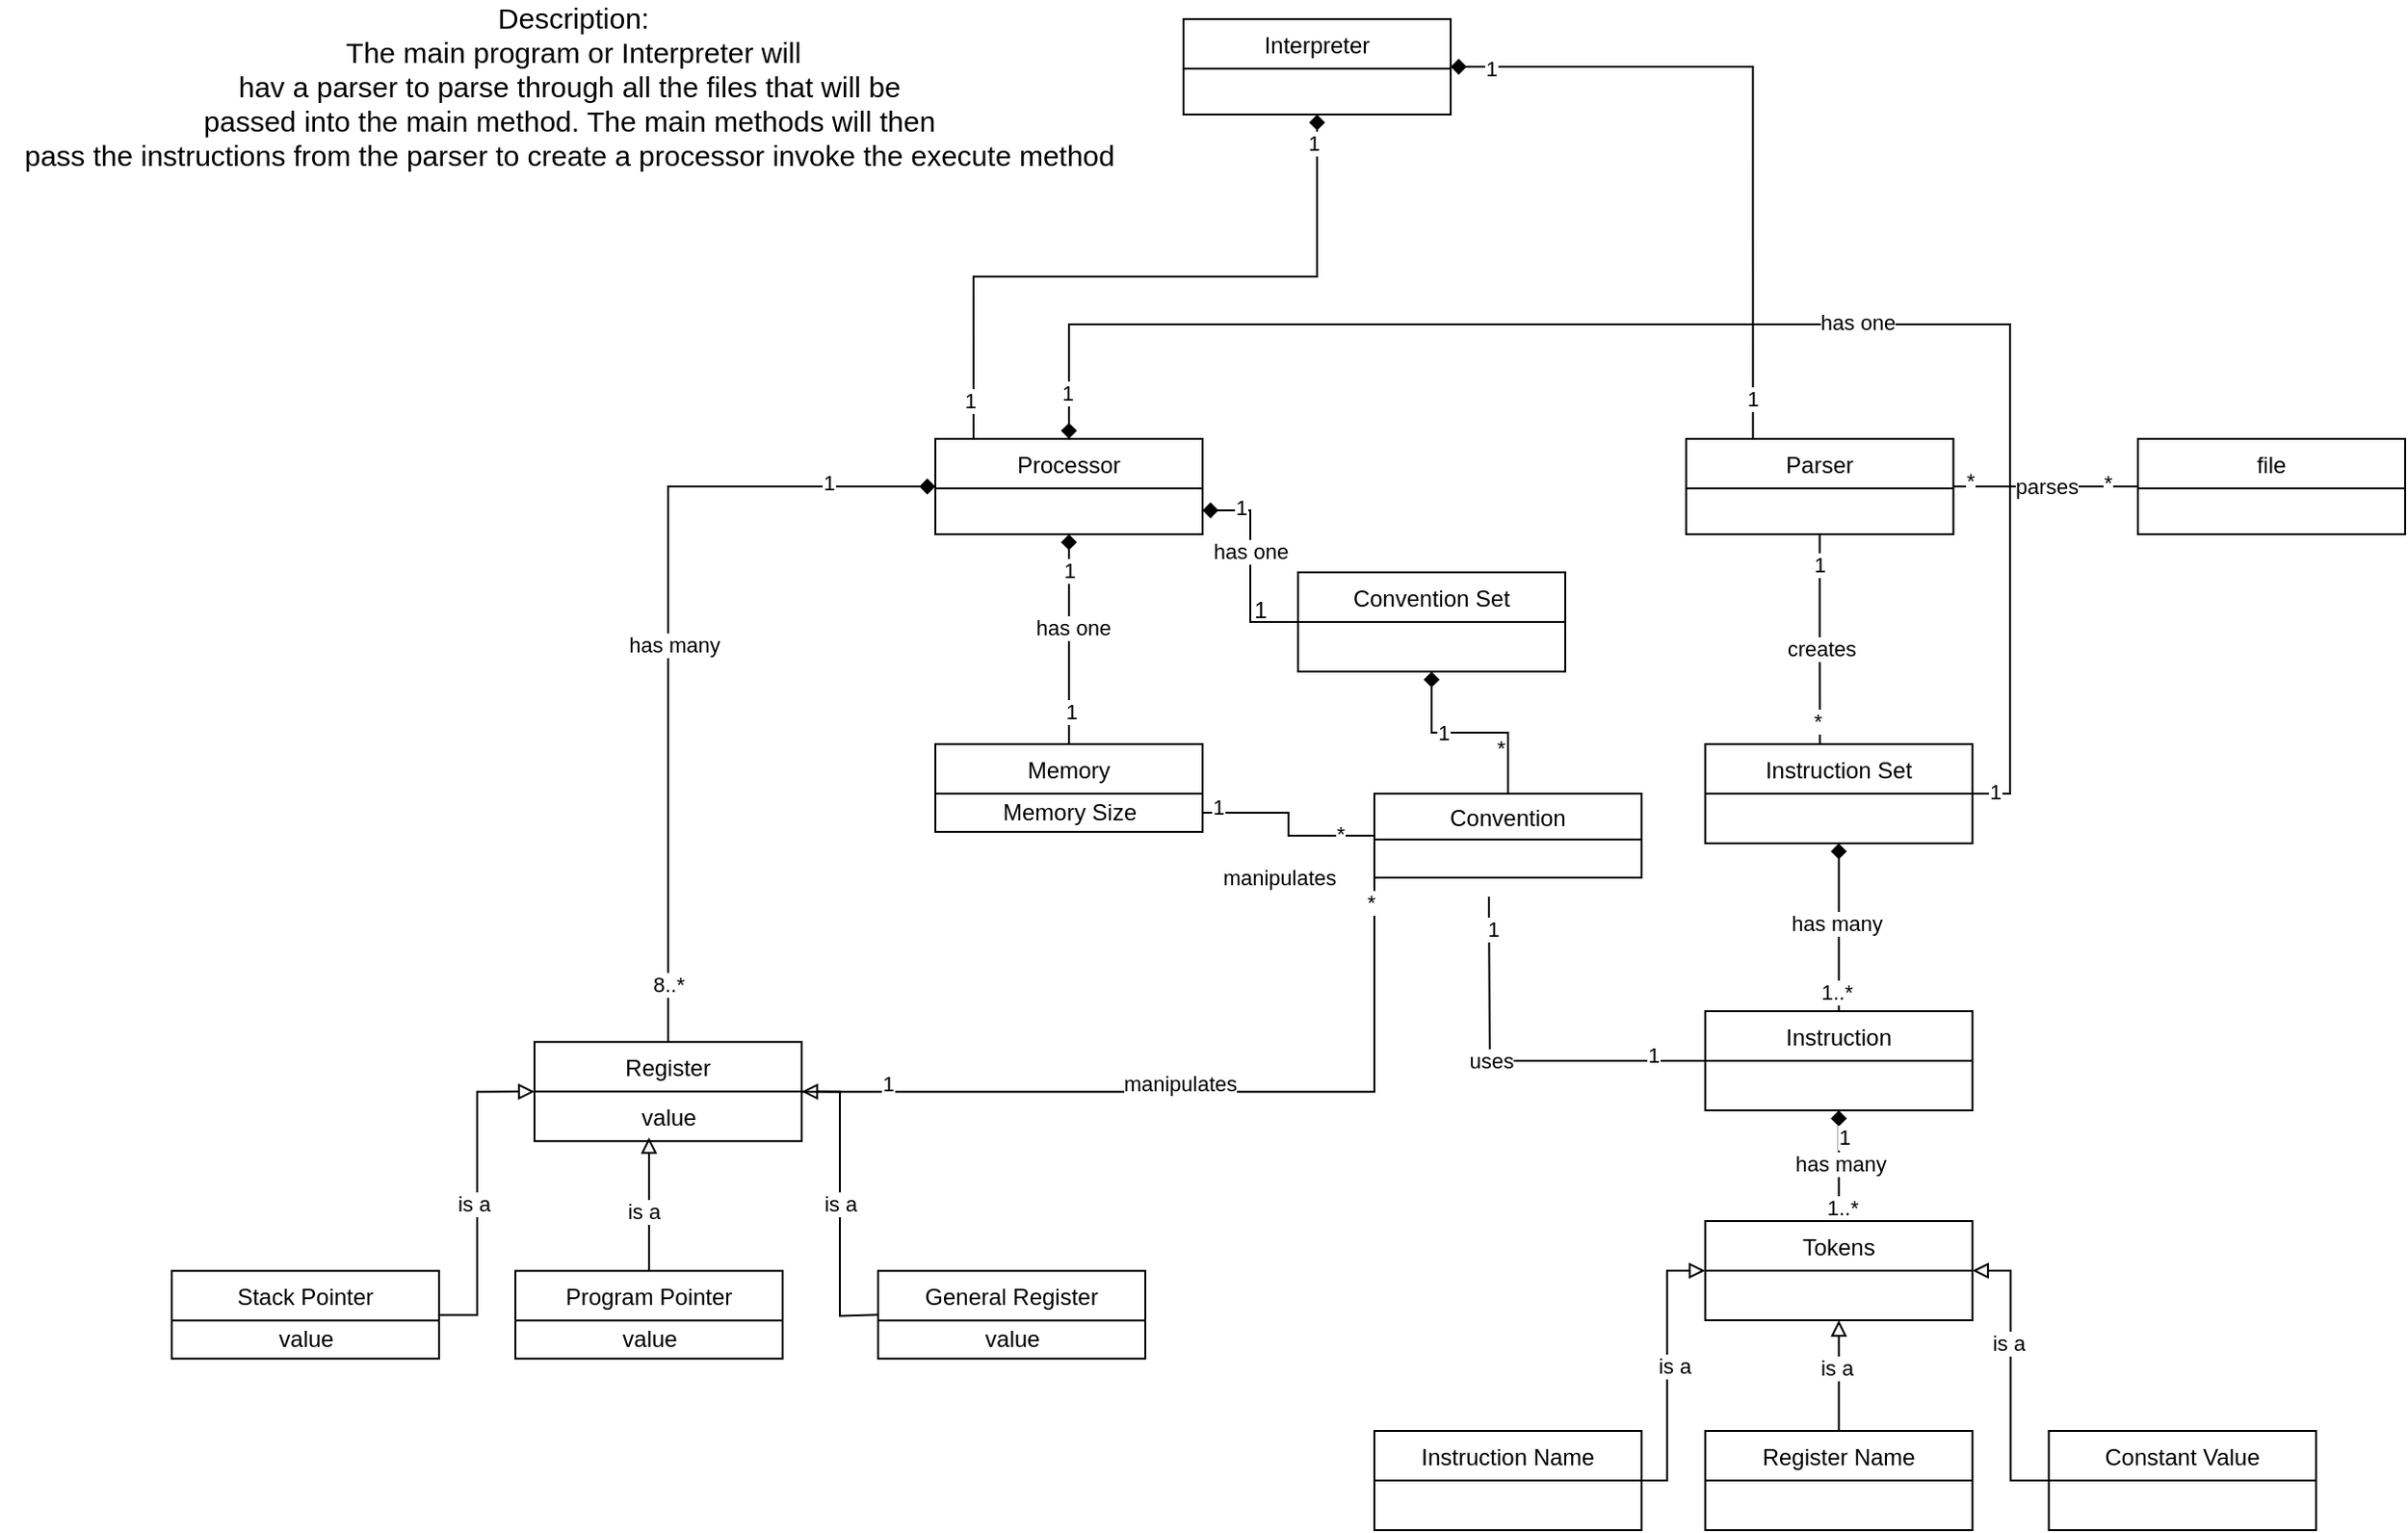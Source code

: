 <mxfile version="14.5.8" type="github" pages="3">
  <diagram id="hxVoLxP11JMJfh7_TCrf" name="Page-1">
    <mxGraphModel dx="2085" dy="1905" grid="1" gridSize="10" guides="1" tooltips="1" connect="1" arrows="1" fold="1" page="1" pageScale="1" pageWidth="850" pageHeight="1100" math="0" shadow="0">
      <root>
        <mxCell id="0" />
        <mxCell id="1" parent="0" />
        <mxCell id="FsjJq2a7O1E-4wZGxsho-8" style="edgeStyle=orthogonalEdgeStyle;rounded=0;orthogonalLoop=1;jettySize=auto;html=1;entryX=0.143;entryY=0;entryDx=0;entryDy=0;entryPerimeter=0;startArrow=diamond;startFill=1;endArrow=none;endFill=0;" edge="1" parent="1" source="r-DXQ-UGE9ieViQTVBDR-1" target="r-DXQ-UGE9ieViQTVBDR-11">
          <mxGeometry relative="1" as="geometry" />
        </mxCell>
        <mxCell id="Vzr2Tx_qyoqpsyuS6iNH-3" value="1" style="edgeLabel;html=1;align=center;verticalAlign=middle;resizable=0;points=[];" vertex="1" connectable="0" parent="FsjJq2a7O1E-4wZGxsho-8">
          <mxGeometry x="-0.914" y="-2" relative="1" as="geometry">
            <mxPoint as="offset" />
          </mxGeometry>
        </mxCell>
        <mxCell id="amCnURCL4gB0YZ3rfTt6-2" value="1" style="edgeLabel;html=1;align=center;verticalAlign=middle;resizable=0;points=[];" vertex="1" connectable="0" parent="FsjJq2a7O1E-4wZGxsho-8">
          <mxGeometry x="0.886" y="-2" relative="1" as="geometry">
            <mxPoint as="offset" />
          </mxGeometry>
        </mxCell>
        <mxCell id="FsjJq2a7O1E-4wZGxsho-9" style="edgeStyle=orthogonalEdgeStyle;rounded=0;orthogonalLoop=1;jettySize=auto;html=1;entryX=0.25;entryY=0;entryDx=0;entryDy=0;startArrow=diamond;startFill=1;endArrow=none;endFill=0;" edge="1" parent="1" source="r-DXQ-UGE9ieViQTVBDR-1" target="r-DXQ-UGE9ieViQTVBDR-12">
          <mxGeometry relative="1" as="geometry" />
        </mxCell>
        <mxCell id="Vzr2Tx_qyoqpsyuS6iNH-4" value="1" style="edgeLabel;html=1;align=center;verticalAlign=middle;resizable=0;points=[];" vertex="1" connectable="0" parent="FsjJq2a7O1E-4wZGxsho-9">
          <mxGeometry x="-0.882" y="-1" relative="1" as="geometry">
            <mxPoint as="offset" />
          </mxGeometry>
        </mxCell>
        <mxCell id="Vzr2Tx_qyoqpsyuS6iNH-5" value="1" style="edgeLabel;html=1;align=center;verticalAlign=middle;resizable=0;points=[];" vertex="1" connectable="0" parent="FsjJq2a7O1E-4wZGxsho-9">
          <mxGeometry x="0.882" y="-1" relative="1" as="geometry">
            <mxPoint as="offset" />
          </mxGeometry>
        </mxCell>
        <mxCell id="r-DXQ-UGE9ieViQTVBDR-1" value="Interpreter" style="swimlane;fontStyle=0;childLayout=stackLayout;horizontal=1;startSize=26;fillColor=none;horizontalStack=0;resizeParent=1;resizeParentMax=0;resizeLast=0;collapsible=1;marginBottom=0;" vertex="1" parent="1">
          <mxGeometry x="340" y="-60" width="140" height="50" as="geometry" />
        </mxCell>
        <mxCell id="r-DXQ-UGE9ieViQTVBDR-42" style="edgeStyle=orthogonalEdgeStyle;rounded=0;orthogonalLoop=1;jettySize=auto;html=1;startArrow=none;startFill=0;endArrow=diamond;endFill=1;entryX=0.5;entryY=1;entryDx=0;entryDy=0;" edge="1" parent="1" source="r-DXQ-UGE9ieViQTVBDR-5" target="r-DXQ-UGE9ieViQTVBDR-6">
          <mxGeometry relative="1" as="geometry">
            <mxPoint x="683.33" y="360" as="targetPoint" />
          </mxGeometry>
        </mxCell>
        <mxCell id="r-DXQ-UGE9ieViQTVBDR-51" value="has many" style="edgeLabel;html=1;align=center;verticalAlign=middle;resizable=0;points=[];" vertex="1" connectable="0" parent="r-DXQ-UGE9ieViQTVBDR-42">
          <mxGeometry x="0.06" y="2" relative="1" as="geometry">
            <mxPoint as="offset" />
          </mxGeometry>
        </mxCell>
        <mxCell id="r-DXQ-UGE9ieViQTVBDR-52" value="1..*" style="edgeLabel;html=1;align=center;verticalAlign=middle;resizable=0;points=[];" vertex="1" connectable="0" parent="r-DXQ-UGE9ieViQTVBDR-42">
          <mxGeometry x="-0.773" y="2" relative="1" as="geometry">
            <mxPoint as="offset" />
          </mxGeometry>
        </mxCell>
        <mxCell id="r-DXQ-UGE9ieViQTVBDR-50" style="edgeStyle=orthogonalEdgeStyle;rounded=0;orthogonalLoop=1;jettySize=auto;html=1;entryX=0.5;entryY=0;entryDx=0;entryDy=0;startArrow=diamond;startFill=1;endArrow=none;endFill=0;" edge="1" parent="1" source="r-DXQ-UGE9ieViQTVBDR-5" target="r-DXQ-UGE9ieViQTVBDR-43">
          <mxGeometry relative="1" as="geometry" />
        </mxCell>
        <mxCell id="r-DXQ-UGE9ieViQTVBDR-54" value="has many" style="edgeLabel;html=1;align=center;verticalAlign=middle;resizable=0;points=[];" vertex="1" connectable="0" parent="r-DXQ-UGE9ieViQTVBDR-50">
          <mxGeometry x="0.224" y="2" relative="1" as="geometry">
            <mxPoint x="-2" y="-7.83" as="offset" />
          </mxGeometry>
        </mxCell>
        <mxCell id="r-DXQ-UGE9ieViQTVBDR-62" value="1" style="edgeLabel;html=1;align=center;verticalAlign=middle;resizable=0;points=[];" vertex="1" connectable="0" parent="r-DXQ-UGE9ieViQTVBDR-50">
          <mxGeometry x="-0.523" y="2" relative="1" as="geometry">
            <mxPoint as="offset" />
          </mxGeometry>
        </mxCell>
        <mxCell id="r-DXQ-UGE9ieViQTVBDR-63" value="1..*" style="edgeLabel;html=1;align=center;verticalAlign=middle;resizable=0;points=[];" vertex="1" connectable="0" parent="r-DXQ-UGE9ieViQTVBDR-50">
          <mxGeometry x="0.742" y="1" relative="1" as="geometry">
            <mxPoint as="offset" />
          </mxGeometry>
        </mxCell>
        <mxCell id="r-DXQ-UGE9ieViQTVBDR-66" style="edgeStyle=orthogonalEdgeStyle;rounded=0;orthogonalLoop=1;jettySize=auto;html=1;startArrow=none;startFill=0;endArrow=none;endFill=0;" edge="1" parent="1" source="r-DXQ-UGE9ieViQTVBDR-5">
          <mxGeometry relative="1" as="geometry">
            <mxPoint x="500" y="400" as="targetPoint" />
          </mxGeometry>
        </mxCell>
        <mxCell id="r-DXQ-UGE9ieViQTVBDR-67" value="uses" style="edgeLabel;html=1;align=center;verticalAlign=middle;resizable=0;points=[];" vertex="1" connectable="0" parent="r-DXQ-UGE9ieViQTVBDR-66">
          <mxGeometry x="0.134" relative="1" as="geometry">
            <mxPoint as="offset" />
          </mxGeometry>
        </mxCell>
        <mxCell id="r-DXQ-UGE9ieViQTVBDR-75" value="1" style="edgeLabel;html=1;align=center;verticalAlign=middle;resizable=0;points=[];" vertex="1" connectable="0" parent="r-DXQ-UGE9ieViQTVBDR-66">
          <mxGeometry x="-0.724" y="-3" relative="1" as="geometry">
            <mxPoint as="offset" />
          </mxGeometry>
        </mxCell>
        <mxCell id="r-DXQ-UGE9ieViQTVBDR-76" value="1" style="edgeLabel;html=1;align=center;verticalAlign=middle;resizable=0;points=[];" vertex="1" connectable="0" parent="r-DXQ-UGE9ieViQTVBDR-66">
          <mxGeometry x="0.833" y="-2" relative="1" as="geometry">
            <mxPoint as="offset" />
          </mxGeometry>
        </mxCell>
        <mxCell id="r-DXQ-UGE9ieViQTVBDR-5" value="Instruction" style="swimlane;fontStyle=0;childLayout=stackLayout;horizontal=1;startSize=26;fillColor=none;horizontalStack=0;resizeParent=1;resizeParentMax=0;resizeLast=0;collapsible=1;marginBottom=0;" vertex="1" parent="1">
          <mxGeometry x="613.33" y="460" width="140" height="52" as="geometry" />
        </mxCell>
        <mxCell id="r-DXQ-UGE9ieViQTVBDR-6" value="Instruction Set" style="swimlane;fontStyle=0;childLayout=stackLayout;horizontal=1;startSize=26;fillColor=none;horizontalStack=0;resizeParent=1;resizeParentMax=0;resizeLast=0;collapsible=1;marginBottom=0;" vertex="1" parent="1">
          <mxGeometry x="613.33" y="320" width="140" height="52" as="geometry" />
        </mxCell>
        <mxCell id="r-DXQ-UGE9ieViQTVBDR-79" style="edgeStyle=orthogonalEdgeStyle;rounded=0;orthogonalLoop=1;jettySize=auto;html=1;entryX=0;entryY=1;entryDx=0;entryDy=0;startArrow=none;startFill=0;endArrow=none;endFill=0;" edge="1" parent="1" source="r-DXQ-UGE9ieViQTVBDR-7" target="r-DXQ-UGE9ieViQTVBDR-65">
          <mxGeometry relative="1" as="geometry" />
        </mxCell>
        <mxCell id="r-DXQ-UGE9ieViQTVBDR-80" value="manipulates" style="edgeLabel;html=1;align=center;verticalAlign=middle;resizable=0;points=[];" vertex="1" connectable="0" parent="r-DXQ-UGE9ieViQTVBDR-79">
          <mxGeometry x="-0.042" y="4" relative="1" as="geometry">
            <mxPoint as="offset" />
          </mxGeometry>
        </mxCell>
        <mxCell id="r-DXQ-UGE9ieViQTVBDR-81" value="1" style="edgeLabel;html=1;align=center;verticalAlign=middle;resizable=0;points=[];" vertex="1" connectable="0" parent="r-DXQ-UGE9ieViQTVBDR-79">
          <mxGeometry x="-0.782" y="4" relative="1" as="geometry">
            <mxPoint as="offset" />
          </mxGeometry>
        </mxCell>
        <mxCell id="r-DXQ-UGE9ieViQTVBDR-82" value="*" style="edgeLabel;html=1;align=center;verticalAlign=middle;resizable=0;points=[];" vertex="1" connectable="0" parent="r-DXQ-UGE9ieViQTVBDR-79">
          <mxGeometry x="0.939" y="2" relative="1" as="geometry">
            <mxPoint as="offset" />
          </mxGeometry>
        </mxCell>
        <mxCell id="r-DXQ-UGE9ieViQTVBDR-7" value="Register" style="swimlane;fontStyle=0;childLayout=stackLayout;horizontal=1;startSize=26;fillColor=none;horizontalStack=0;resizeParent=1;resizeParentMax=0;resizeLast=0;collapsible=1;marginBottom=0;" vertex="1" parent="1">
          <mxGeometry y="476.17" width="140" height="52" as="geometry" />
        </mxCell>
        <mxCell id="r-DXQ-UGE9ieViQTVBDR-8" value="Memory" style="swimlane;fontStyle=0;childLayout=stackLayout;horizontal=1;startSize=26;fillColor=none;horizontalStack=0;resizeParent=1;resizeParentMax=0;resizeLast=0;collapsible=1;marginBottom=0;" vertex="1" parent="1">
          <mxGeometry x="210" y="320" width="140" height="46" as="geometry" />
        </mxCell>
        <mxCell id="r-DXQ-UGE9ieViQTVBDR-32" value="Memory Size" style="text;html=1;align=center;verticalAlign=middle;resizable=0;points=[];autosize=1;strokeColor=none;" vertex="1" parent="r-DXQ-UGE9ieViQTVBDR-8">
          <mxGeometry y="26" width="140" height="20" as="geometry" />
        </mxCell>
        <mxCell id="r-DXQ-UGE9ieViQTVBDR-64" style="edgeStyle=orthogonalEdgeStyle;rounded=0;orthogonalLoop=1;jettySize=auto;html=1;entryX=1;entryY=0.75;entryDx=0;entryDy=0;startArrow=none;startFill=0;endArrow=diamond;endFill=1;" edge="1" parent="1" source="r-DXQ-UGE9ieViQTVBDR-10" target="r-DXQ-UGE9ieViQTVBDR-11">
          <mxGeometry relative="1" as="geometry" />
        </mxCell>
        <mxCell id="r-DXQ-UGE9ieViQTVBDR-69" value="1" style="edgeLabel;html=1;align=center;verticalAlign=middle;resizable=0;points=[];" vertex="1" connectable="0" parent="r-DXQ-UGE9ieViQTVBDR-64">
          <mxGeometry x="0.631" y="-2" relative="1" as="geometry">
            <mxPoint as="offset" />
          </mxGeometry>
        </mxCell>
        <mxCell id="FsjJq2a7O1E-4wZGxsho-6" value="has one" style="edgeLabel;html=1;align=center;verticalAlign=middle;resizable=0;points=[];" vertex="1" connectable="0" parent="r-DXQ-UGE9ieViQTVBDR-64">
          <mxGeometry x="0.14" relative="1" as="geometry">
            <mxPoint as="offset" />
          </mxGeometry>
        </mxCell>
        <mxCell id="r-DXQ-UGE9ieViQTVBDR-68" style="edgeStyle=orthogonalEdgeStyle;rounded=0;orthogonalLoop=1;jettySize=auto;html=1;startArrow=diamond;startFill=1;endArrow=none;endFill=0;entryX=0.5;entryY=0;entryDx=0;entryDy=0;" edge="1" parent="1" source="r-DXQ-UGE9ieViQTVBDR-10" target="r-DXQ-UGE9ieViQTVBDR-65">
          <mxGeometry relative="1" as="geometry">
            <mxPoint x="470" y="320" as="targetPoint" />
          </mxGeometry>
        </mxCell>
        <mxCell id="r-DXQ-UGE9ieViQTVBDR-73" value="1" style="edgeLabel;html=1;align=center;verticalAlign=middle;resizable=0;points=[];" vertex="1" connectable="0" parent="r-DXQ-UGE9ieViQTVBDR-68">
          <mxGeometry x="-0.274" relative="1" as="geometry">
            <mxPoint as="offset" />
          </mxGeometry>
        </mxCell>
        <mxCell id="r-DXQ-UGE9ieViQTVBDR-74" value="*" style="edgeLabel;html=1;align=center;verticalAlign=middle;resizable=0;points=[];" vertex="1" connectable="0" parent="r-DXQ-UGE9ieViQTVBDR-68">
          <mxGeometry x="0.534" y="-4" relative="1" as="geometry">
            <mxPoint as="offset" />
          </mxGeometry>
        </mxCell>
        <mxCell id="r-DXQ-UGE9ieViQTVBDR-10" value="Convention Set" style="swimlane;fontStyle=0;childLayout=stackLayout;horizontal=1;startSize=26;fillColor=none;horizontalStack=0;resizeParent=1;resizeParentMax=0;resizeLast=0;collapsible=1;marginBottom=0;" vertex="1" parent="1">
          <mxGeometry x="400" y="230" width="140" height="52" as="geometry" />
        </mxCell>
        <mxCell id="r-DXQ-UGE9ieViQTVBDR-13" style="edgeStyle=orthogonalEdgeStyle;rounded=0;orthogonalLoop=1;jettySize=auto;html=1;endArrow=none;endFill=0;startArrow=diamond;startFill=1;" edge="1" parent="1" source="r-DXQ-UGE9ieViQTVBDR-11" target="r-DXQ-UGE9ieViQTVBDR-7">
          <mxGeometry relative="1" as="geometry" />
        </mxCell>
        <mxCell id="r-DXQ-UGE9ieViQTVBDR-14" value="8..*" style="edgeLabel;html=1;align=center;verticalAlign=middle;resizable=0;points=[];" vertex="1" connectable="0" parent="r-DXQ-UGE9ieViQTVBDR-13">
          <mxGeometry x="0.859" relative="1" as="geometry">
            <mxPoint as="offset" />
          </mxGeometry>
        </mxCell>
        <mxCell id="r-DXQ-UGE9ieViQTVBDR-15" value="1" style="edgeLabel;html=1;align=center;verticalAlign=middle;resizable=0;points=[];" vertex="1" connectable="0" parent="r-DXQ-UGE9ieViQTVBDR-13">
          <mxGeometry x="-0.918" y="-2" relative="1" as="geometry">
            <mxPoint x="-38.57" as="offset" />
          </mxGeometry>
        </mxCell>
        <mxCell id="FsjJq2a7O1E-4wZGxsho-4" value="has many" style="edgeLabel;html=1;align=center;verticalAlign=middle;resizable=0;points=[];" vertex="1" connectable="0" parent="r-DXQ-UGE9ieViQTVBDR-13">
          <mxGeometry x="0.032" y="3" relative="1" as="geometry">
            <mxPoint as="offset" />
          </mxGeometry>
        </mxCell>
        <mxCell id="r-DXQ-UGE9ieViQTVBDR-20" style="edgeStyle=orthogonalEdgeStyle;rounded=0;orthogonalLoop=1;jettySize=auto;html=1;startArrow=diamond;startFill=1;endArrow=none;endFill=0;" edge="1" parent="1" source="r-DXQ-UGE9ieViQTVBDR-11" target="r-DXQ-UGE9ieViQTVBDR-8">
          <mxGeometry relative="1" as="geometry" />
        </mxCell>
        <mxCell id="r-DXQ-UGE9ieViQTVBDR-21" value="1" style="edgeLabel;html=1;align=center;verticalAlign=middle;resizable=0;points=[];" vertex="1" connectable="0" parent="r-DXQ-UGE9ieViQTVBDR-20">
          <mxGeometry x="0.688" y="1" relative="1" as="geometry">
            <mxPoint as="offset" />
          </mxGeometry>
        </mxCell>
        <mxCell id="r-DXQ-UGE9ieViQTVBDR-22" value="1" style="edgeLabel;html=1;align=center;verticalAlign=middle;resizable=0;points=[];" vertex="1" connectable="0" parent="r-DXQ-UGE9ieViQTVBDR-20">
          <mxGeometry x="-0.662" relative="1" as="geometry">
            <mxPoint as="offset" />
          </mxGeometry>
        </mxCell>
        <mxCell id="FsjJq2a7O1E-4wZGxsho-5" value="has one" style="edgeLabel;html=1;align=center;verticalAlign=middle;resizable=0;points=[];" vertex="1" connectable="0" parent="r-DXQ-UGE9ieViQTVBDR-20">
          <mxGeometry x="-0.121" y="2" relative="1" as="geometry">
            <mxPoint as="offset" />
          </mxGeometry>
        </mxCell>
        <mxCell id="FsjJq2a7O1E-4wZGxsho-1" style="edgeStyle=orthogonalEdgeStyle;rounded=0;orthogonalLoop=1;jettySize=auto;html=1;entryX=1;entryY=0.5;entryDx=0;entryDy=0;startArrow=diamond;startFill=1;endArrow=none;endFill=0;" edge="1" parent="1" source="r-DXQ-UGE9ieViQTVBDR-11" target="r-DXQ-UGE9ieViQTVBDR-6">
          <mxGeometry relative="1" as="geometry">
            <Array as="points">
              <mxPoint x="280" y="100" />
              <mxPoint x="773" y="100" />
              <mxPoint x="773" y="346" />
            </Array>
          </mxGeometry>
        </mxCell>
        <mxCell id="FsjJq2a7O1E-4wZGxsho-2" value="1" style="edgeLabel;html=1;align=center;verticalAlign=middle;resizable=0;points=[];" vertex="1" connectable="0" parent="FsjJq2a7O1E-4wZGxsho-1">
          <mxGeometry x="0.972" y="-1" relative="1" as="geometry">
            <mxPoint as="offset" />
          </mxGeometry>
        </mxCell>
        <mxCell id="FsjJq2a7O1E-4wZGxsho-3" value="1" style="edgeLabel;html=1;align=center;verticalAlign=middle;resizable=0;points=[];" vertex="1" connectable="0" parent="FsjJq2a7O1E-4wZGxsho-1">
          <mxGeometry x="-0.941" y="1" relative="1" as="geometry">
            <mxPoint as="offset" />
          </mxGeometry>
        </mxCell>
        <mxCell id="FsjJq2a7O1E-4wZGxsho-7" value="has one" style="edgeLabel;html=1;align=center;verticalAlign=middle;resizable=0;points=[];" vertex="1" connectable="0" parent="FsjJq2a7O1E-4wZGxsho-1">
          <mxGeometry x="0.156" y="1" relative="1" as="geometry">
            <mxPoint as="offset" />
          </mxGeometry>
        </mxCell>
        <mxCell id="r-DXQ-UGE9ieViQTVBDR-11" value="Processor" style="swimlane;fontStyle=0;childLayout=stackLayout;horizontal=1;startSize=26;fillColor=none;horizontalStack=0;resizeParent=1;resizeParentMax=0;resizeLast=0;collapsible=1;marginBottom=0;" vertex="1" parent="1">
          <mxGeometry x="210" y="160" width="140" height="50" as="geometry" />
        </mxCell>
        <mxCell id="r-DXQ-UGE9ieViQTVBDR-38" style="edgeStyle=orthogonalEdgeStyle;rounded=0;orthogonalLoop=1;jettySize=auto;html=1;entryX=0.429;entryY=0;entryDx=0;entryDy=0;entryPerimeter=0;startArrow=none;startFill=0;endArrow=none;endFill=0;" edge="1" parent="1" source="r-DXQ-UGE9ieViQTVBDR-12" target="r-DXQ-UGE9ieViQTVBDR-6">
          <mxGeometry relative="1" as="geometry" />
        </mxCell>
        <mxCell id="r-DXQ-UGE9ieViQTVBDR-39" value="creates" style="edgeLabel;html=1;align=center;verticalAlign=middle;resizable=0;points=[];" vertex="1" connectable="0" parent="r-DXQ-UGE9ieViQTVBDR-38">
          <mxGeometry x="0.077" relative="1" as="geometry">
            <mxPoint as="offset" />
          </mxGeometry>
        </mxCell>
        <mxCell id="r-DXQ-UGE9ieViQTVBDR-40" value="*" style="edgeLabel;html=1;align=center;verticalAlign=middle;resizable=0;points=[];" vertex="1" connectable="0" parent="r-DXQ-UGE9ieViQTVBDR-38">
          <mxGeometry x="0.779" y="-2" relative="1" as="geometry">
            <mxPoint as="offset" />
          </mxGeometry>
        </mxCell>
        <mxCell id="r-DXQ-UGE9ieViQTVBDR-41" value="1" style="edgeLabel;html=1;align=center;verticalAlign=middle;resizable=0;points=[];" vertex="1" connectable="0" parent="r-DXQ-UGE9ieViQTVBDR-38">
          <mxGeometry x="-0.714" y="-1" relative="1" as="geometry">
            <mxPoint as="offset" />
          </mxGeometry>
        </mxCell>
        <mxCell id="Fg2zlbhCByVR0dAfRBkE-2" value="parses" style="edgeStyle=orthogonalEdgeStyle;rounded=0;orthogonalLoop=1;jettySize=auto;html=1;entryX=0;entryY=0.5;entryDx=0;entryDy=0;startArrow=none;startFill=0;endArrow=none;endFill=0;" edge="1" parent="1" source="r-DXQ-UGE9ieViQTVBDR-12" target="Fg2zlbhCByVR0dAfRBkE-1">
          <mxGeometry relative="1" as="geometry" />
        </mxCell>
        <mxCell id="Vzr2Tx_qyoqpsyuS6iNH-1" value="*" style="edgeLabel;html=1;align=center;verticalAlign=middle;resizable=0;points=[];" vertex="1" connectable="0" parent="Fg2zlbhCByVR0dAfRBkE-2">
          <mxGeometry x="0.655" y="2" relative="1" as="geometry">
            <mxPoint as="offset" />
          </mxGeometry>
        </mxCell>
        <mxCell id="Vzr2Tx_qyoqpsyuS6iNH-2" value="*" style="edgeLabel;html=1;align=center;verticalAlign=middle;resizable=0;points=[];" vertex="1" connectable="0" parent="Fg2zlbhCByVR0dAfRBkE-2">
          <mxGeometry x="-0.828" y="3" relative="1" as="geometry">
            <mxPoint as="offset" />
          </mxGeometry>
        </mxCell>
        <mxCell id="r-DXQ-UGE9ieViQTVBDR-12" value="Parser" style="swimlane;fontStyle=0;childLayout=stackLayout;horizontal=1;startSize=26;fillColor=none;horizontalStack=0;resizeParent=1;resizeParentMax=0;resizeLast=0;collapsible=1;marginBottom=0;" vertex="1" parent="1">
          <mxGeometry x="603.33" y="160" width="140" height="50" as="geometry" />
        </mxCell>
        <mxCell id="r-DXQ-UGE9ieViQTVBDR-23" style="edgeStyle=orthogonalEdgeStyle;rounded=0;orthogonalLoop=1;jettySize=auto;html=1;startArrow=none;startFill=0;endArrow=block;endFill=0;entryX=0;entryY=0.5;entryDx=0;entryDy=0;" edge="1" parent="1" source="r-DXQ-UGE9ieViQTVBDR-17" target="r-DXQ-UGE9ieViQTVBDR-7">
          <mxGeometry relative="1" as="geometry">
            <mxPoint x="-50" y="466.17" as="targetPoint" />
            <Array as="points">
              <mxPoint x="-30" y="619.17" />
              <mxPoint x="-30" y="502.17" />
            </Array>
          </mxGeometry>
        </mxCell>
        <mxCell id="r-DXQ-UGE9ieViQTVBDR-60" value="is a" style="edgeLabel;html=1;align=center;verticalAlign=middle;resizable=0;points=[];" vertex="1" connectable="0" parent="r-DXQ-UGE9ieViQTVBDR-23">
          <mxGeometry x="-0.066" y="2" relative="1" as="geometry">
            <mxPoint as="offset" />
          </mxGeometry>
        </mxCell>
        <mxCell id="r-DXQ-UGE9ieViQTVBDR-17" value="Stack Pointer" style="swimlane;fontStyle=0;childLayout=stackLayout;horizontal=1;startSize=26;fillColor=none;horizontalStack=0;resizeParent=1;resizeParentMax=0;resizeLast=0;collapsible=1;marginBottom=0;" vertex="1" parent="1">
          <mxGeometry x="-190" y="596.17" width="140" height="46" as="geometry" />
        </mxCell>
        <mxCell id="r-DXQ-UGE9ieViQTVBDR-29" value="value" style="text;html=1;align=center;verticalAlign=middle;resizable=0;points=[];autosize=1;strokeColor=none;" vertex="1" parent="r-DXQ-UGE9ieViQTVBDR-17">
          <mxGeometry y="26" width="140" height="20" as="geometry" />
        </mxCell>
        <mxCell id="r-DXQ-UGE9ieViQTVBDR-24" style="edgeStyle=orthogonalEdgeStyle;rounded=0;orthogonalLoop=1;jettySize=auto;html=1;startArrow=none;startFill=0;endArrow=block;endFill=0;" edge="1" parent="1" source="r-DXQ-UGE9ieViQTVBDR-18">
          <mxGeometry relative="1" as="geometry">
            <mxPoint x="60" y="526.17" as="targetPoint" />
          </mxGeometry>
        </mxCell>
        <mxCell id="r-DXQ-UGE9ieViQTVBDR-59" value="is a" style="edgeLabel;html=1;align=center;verticalAlign=middle;resizable=0;points=[];" vertex="1" connectable="0" parent="r-DXQ-UGE9ieViQTVBDR-24">
          <mxGeometry x="-0.119" y="3" relative="1" as="geometry">
            <mxPoint as="offset" />
          </mxGeometry>
        </mxCell>
        <mxCell id="r-DXQ-UGE9ieViQTVBDR-18" value="Program Pointer" style="swimlane;fontStyle=0;childLayout=stackLayout;horizontal=1;startSize=26;fillColor=none;horizontalStack=0;resizeParent=1;resizeParentMax=0;resizeLast=0;collapsible=1;marginBottom=0;" vertex="1" parent="1">
          <mxGeometry x="-10" y="596.17" width="140" height="46" as="geometry" />
        </mxCell>
        <mxCell id="r-DXQ-UGE9ieViQTVBDR-27" value="value" style="text;html=1;align=center;verticalAlign=middle;resizable=0;points=[];autosize=1;strokeColor=none;" vertex="1" parent="r-DXQ-UGE9ieViQTVBDR-18">
          <mxGeometry y="26" width="140" height="20" as="geometry" />
        </mxCell>
        <mxCell id="r-DXQ-UGE9ieViQTVBDR-25" style="edgeStyle=orthogonalEdgeStyle;rounded=0;orthogonalLoop=1;jettySize=auto;html=1;entryX=1;entryY=0.5;entryDx=0;entryDy=0;startArrow=none;startFill=0;endArrow=block;endFill=0;" edge="1" parent="1" target="r-DXQ-UGE9ieViQTVBDR-7">
          <mxGeometry relative="1" as="geometry">
            <mxPoint x="180" y="619.17" as="sourcePoint" />
          </mxGeometry>
        </mxCell>
        <mxCell id="r-DXQ-UGE9ieViQTVBDR-58" value="is a" style="edgeLabel;html=1;align=center;verticalAlign=middle;resizable=0;points=[];" vertex="1" connectable="0" parent="r-DXQ-UGE9ieViQTVBDR-25">
          <mxGeometry x="-0.006" relative="1" as="geometry">
            <mxPoint as="offset" />
          </mxGeometry>
        </mxCell>
        <mxCell id="r-DXQ-UGE9ieViQTVBDR-19" value="General Register" style="swimlane;fontStyle=0;childLayout=stackLayout;horizontal=1;startSize=26;fillColor=none;horizontalStack=0;resizeParent=1;resizeParentMax=0;resizeLast=0;collapsible=1;marginBottom=0;" vertex="1" parent="1">
          <mxGeometry x="180" y="596.17" width="140" height="46" as="geometry" />
        </mxCell>
        <mxCell id="r-DXQ-UGE9ieViQTVBDR-28" value="value" style="text;html=1;align=center;verticalAlign=middle;resizable=0;points=[];autosize=1;strokeColor=none;" vertex="1" parent="r-DXQ-UGE9ieViQTVBDR-19">
          <mxGeometry y="26" width="140" height="20" as="geometry" />
        </mxCell>
        <mxCell id="r-DXQ-UGE9ieViQTVBDR-26" value="value" style="text;html=1;align=center;verticalAlign=middle;resizable=0;points=[];autosize=1;strokeColor=none;" vertex="1" parent="1">
          <mxGeometry x="50" y="506.17" width="40" height="20" as="geometry" />
        </mxCell>
        <mxCell id="r-DXQ-UGE9ieViQTVBDR-43" value="Tokens" style="swimlane;fontStyle=0;childLayout=stackLayout;horizontal=1;startSize=26;fillColor=none;horizontalStack=0;resizeParent=1;resizeParentMax=0;resizeLast=0;collapsible=1;marginBottom=0;" vertex="1" parent="1">
          <mxGeometry x="613.33" y="570" width="140" height="52" as="geometry" />
        </mxCell>
        <mxCell id="r-DXQ-UGE9ieViQTVBDR-47" style="edgeStyle=orthogonalEdgeStyle;rounded=0;orthogonalLoop=1;jettySize=auto;html=1;entryX=0;entryY=0.5;entryDx=0;entryDy=0;startArrow=none;startFill=0;endArrow=block;endFill=0;" edge="1" parent="1" target="r-DXQ-UGE9ieViQTVBDR-43">
          <mxGeometry relative="1" as="geometry">
            <mxPoint x="578.33" y="706" as="sourcePoint" />
            <Array as="points">
              <mxPoint x="593.33" y="706" />
              <mxPoint x="593.33" y="596" />
            </Array>
          </mxGeometry>
        </mxCell>
        <mxCell id="r-DXQ-UGE9ieViQTVBDR-57" value="is a" style="edgeLabel;html=1;align=center;verticalAlign=middle;resizable=0;points=[];" vertex="1" connectable="0" parent="r-DXQ-UGE9ieViQTVBDR-47">
          <mxGeometry x="0.037" y="-3" relative="1" as="geometry">
            <mxPoint as="offset" />
          </mxGeometry>
        </mxCell>
        <mxCell id="r-DXQ-UGE9ieViQTVBDR-44" value="Instruction Name" style="swimlane;fontStyle=0;childLayout=stackLayout;horizontal=1;startSize=26;fillColor=none;horizontalStack=0;resizeParent=1;resizeParentMax=0;resizeLast=0;collapsible=1;marginBottom=0;" vertex="1" parent="1">
          <mxGeometry x="440" y="680" width="140" height="52" as="geometry" />
        </mxCell>
        <mxCell id="r-DXQ-UGE9ieViQTVBDR-48" style="edgeStyle=orthogonalEdgeStyle;rounded=0;orthogonalLoop=1;jettySize=auto;html=1;entryX=0.5;entryY=1;entryDx=0;entryDy=0;startArrow=none;startFill=0;endArrow=block;endFill=0;" edge="1" parent="1" source="r-DXQ-UGE9ieViQTVBDR-45" target="r-DXQ-UGE9ieViQTVBDR-43">
          <mxGeometry relative="1" as="geometry" />
        </mxCell>
        <mxCell id="r-DXQ-UGE9ieViQTVBDR-56" value="is a" style="edgeLabel;html=1;align=center;verticalAlign=middle;resizable=0;points=[];" vertex="1" connectable="0" parent="r-DXQ-UGE9ieViQTVBDR-48">
          <mxGeometry x="0.149" y="2" relative="1" as="geometry">
            <mxPoint as="offset" />
          </mxGeometry>
        </mxCell>
        <mxCell id="r-DXQ-UGE9ieViQTVBDR-45" value="Register Name" style="swimlane;fontStyle=0;childLayout=stackLayout;horizontal=1;startSize=26;fillColor=none;horizontalStack=0;resizeParent=1;resizeParentMax=0;resizeLast=0;collapsible=1;marginBottom=0;" vertex="1" parent="1">
          <mxGeometry x="613.33" y="680" width="140" height="52" as="geometry" />
        </mxCell>
        <mxCell id="r-DXQ-UGE9ieViQTVBDR-49" style="edgeStyle=orthogonalEdgeStyle;rounded=0;orthogonalLoop=1;jettySize=auto;html=1;entryX=1;entryY=0.5;entryDx=0;entryDy=0;startArrow=none;startFill=0;endArrow=block;endFill=0;" edge="1" parent="1" source="r-DXQ-UGE9ieViQTVBDR-46" target="r-DXQ-UGE9ieViQTVBDR-43">
          <mxGeometry relative="1" as="geometry" />
        </mxCell>
        <mxCell id="r-DXQ-UGE9ieViQTVBDR-55" value="is a" style="edgeLabel;html=1;align=center;verticalAlign=middle;resizable=0;points=[];" vertex="1" connectable="0" parent="r-DXQ-UGE9ieViQTVBDR-49">
          <mxGeometry x="0.224" y="2" relative="1" as="geometry">
            <mxPoint as="offset" />
          </mxGeometry>
        </mxCell>
        <mxCell id="r-DXQ-UGE9ieViQTVBDR-46" value="Constant Value" style="swimlane;fontStyle=0;childLayout=stackLayout;horizontal=1;startSize=26;fillColor=none;horizontalStack=0;resizeParent=1;resizeParentMax=0;resizeLast=0;collapsible=1;marginBottom=0;" vertex="1" parent="1">
          <mxGeometry x="793.33" y="680" width="140" height="52" as="geometry" />
        </mxCell>
        <mxCell id="r-DXQ-UGE9ieViQTVBDR-77" style="edgeStyle=orthogonalEdgeStyle;rounded=0;orthogonalLoop=1;jettySize=auto;html=1;startArrow=none;startFill=0;endArrow=none;endFill=0;" edge="1" parent="1" source="r-DXQ-UGE9ieViQTVBDR-65" target="r-DXQ-UGE9ieViQTVBDR-32">
          <mxGeometry relative="1" as="geometry" />
        </mxCell>
        <mxCell id="r-DXQ-UGE9ieViQTVBDR-78" value="manipulates" style="edgeLabel;html=1;align=center;verticalAlign=middle;resizable=0;points=[];" vertex="1" connectable="0" parent="r-DXQ-UGE9ieViQTVBDR-77">
          <mxGeometry x="0.278" y="2" relative="1" as="geometry">
            <mxPoint x="3" y="32" as="offset" />
          </mxGeometry>
        </mxCell>
        <mxCell id="amCnURCL4gB0YZ3rfTt6-3" value="*" style="edgeLabel;html=1;align=center;verticalAlign=middle;resizable=0;points=[];" vertex="1" connectable="0" parent="r-DXQ-UGE9ieViQTVBDR-77">
          <mxGeometry x="-0.64" y="-1" relative="1" as="geometry">
            <mxPoint as="offset" />
          </mxGeometry>
        </mxCell>
        <mxCell id="amCnURCL4gB0YZ3rfTt6-4" value="1" style="edgeLabel;html=1;align=center;verticalAlign=middle;resizable=0;points=[];" vertex="1" connectable="0" parent="r-DXQ-UGE9ieViQTVBDR-77">
          <mxGeometry x="0.853" y="-3" relative="1" as="geometry">
            <mxPoint as="offset" />
          </mxGeometry>
        </mxCell>
        <mxCell id="r-DXQ-UGE9ieViQTVBDR-65" value="Convention" style="swimlane;fontStyle=0;childLayout=stackLayout;horizontal=1;startSize=24;fillColor=none;horizontalStack=0;resizeParent=1;resizeParentMax=0;resizeLast=0;collapsible=1;marginBottom=0;" vertex="1" parent="1">
          <mxGeometry x="440" y="346" width="140" height="44" as="geometry" />
        </mxCell>
        <mxCell id="r-DXQ-UGE9ieViQTVBDR-72" value="1" style="text;html=1;align=center;verticalAlign=middle;resizable=0;points=[];autosize=1;strokeColor=none;" vertex="1" parent="1">
          <mxGeometry x="370" y="240" width="20" height="20" as="geometry" />
        </mxCell>
        <mxCell id="r-DXQ-UGE9ieViQTVBDR-83" value="&lt;font&gt;&lt;span style=&quot;font-size: 15px&quot;&gt;Description:&lt;/span&gt;&lt;br&gt;&lt;span style=&quot;font-size: 15px&quot;&gt;The main program or Interpreter will &lt;br&gt;&lt;/span&gt;&lt;/font&gt;&lt;span style=&quot;font-size: 15px&quot;&gt;hav a parser to parse through all the&amp;nbsp;files that will be&amp;nbsp;&lt;br&gt;passed into the main method. The main methods will then&amp;nbsp;&lt;br&gt;pass the instructions from the parser to create a processor invoke the execute method&amp;nbsp;&lt;br&gt;&lt;/span&gt;&lt;br&gt;&lt;br&gt;" style="text;html=1;align=center;verticalAlign=middle;resizable=0;points=[];autosize=1;strokeColor=none;" vertex="1" parent="1">
          <mxGeometry x="-280" y="-60" width="600" height="100" as="geometry" />
        </mxCell>
        <mxCell id="Fg2zlbhCByVR0dAfRBkE-1" value="file" style="swimlane;fontStyle=0;childLayout=stackLayout;horizontal=1;startSize=26;fillColor=none;horizontalStack=0;resizeParent=1;resizeParentMax=0;resizeLast=0;collapsible=1;marginBottom=0;" vertex="1" parent="1">
          <mxGeometry x="840" y="160" width="140" height="50" as="geometry" />
        </mxCell>
      </root>
    </mxGraphModel>
  </diagram>
  <diagram id="gutb28XD6zvNRKWfvCpc" name="Page-2">
    <mxGraphModel dx="1235" dy="805" grid="1" gridSize="10" guides="1" tooltips="1" connect="1" arrows="1" fold="1" page="1" pageScale="1" pageWidth="850" pageHeight="1100" math="0" shadow="0">
      <root>
        <mxCell id="pB7F2wD0EyZMBW2Mypbk-0" />
        <mxCell id="pB7F2wD0EyZMBW2Mypbk-1" parent="pB7F2wD0EyZMBW2Mypbk-0" />
        <mxCell id="pB7F2wD0EyZMBW2Mypbk-3" style="edgeStyle=orthogonalEdgeStyle;rounded=0;orthogonalLoop=1;jettySize=auto;html=1;startArrow=none;startFill=0;endArrow=none;endFill=0;dashed=1;" edge="1" parent="pB7F2wD0EyZMBW2Mypbk-1" source="pB7F2wD0EyZMBW2Mypbk-2">
          <mxGeometry relative="1" as="geometry">
            <mxPoint x="170" y="680" as="targetPoint" />
          </mxGeometry>
        </mxCell>
        <mxCell id="pB7F2wD0EyZMBW2Mypbk-2" value=":Processor" style="rounded=0;whiteSpace=wrap;html=1;" vertex="1" parent="pB7F2wD0EyZMBW2Mypbk-1">
          <mxGeometry x="110" y="100" width="120" height="60" as="geometry" />
        </mxCell>
        <mxCell id="zUhylQDBjrzmr7kMqpZ4-9" style="edgeStyle=orthogonalEdgeStyle;rounded=0;orthogonalLoop=1;jettySize=auto;html=1;startArrow=none;startFill=0;endArrow=none;endFill=0;dashed=1;" edge="1" parent="pB7F2wD0EyZMBW2Mypbk-1" source="e0c_8hEEybVodqVsBUxM-0">
          <mxGeometry relative="1" as="geometry">
            <mxPoint x="550" y="660" as="targetPoint" />
          </mxGeometry>
        </mxCell>
        <mxCell id="e0c_8hEEybVodqVsBUxM-0" value=":Convention" style="rounded=0;whiteSpace=wrap;html=1;" vertex="1" parent="pB7F2wD0EyZMBW2Mypbk-1">
          <mxGeometry x="490" y="110" width="120" height="60" as="geometry" />
        </mxCell>
        <mxCell id="zUhylQDBjrzmr7kMqpZ4-0" value="" style="rounded=0;whiteSpace=wrap;html=1;" vertex="1" parent="pB7F2wD0EyZMBW2Mypbk-1">
          <mxGeometry x="150" y="190" width="40" height="570" as="geometry" />
        </mxCell>
        <mxCell id="zUhylQDBjrzmr7kMqpZ4-1" value="findCorrespondingConvention(name)" style="html=1;verticalAlign=bottom;endArrow=block;entryX=1.021;entryY=0.187;entryDx=0;entryDy=0;entryPerimeter=0;" edge="1" parent="pB7F2wD0EyZMBW2Mypbk-1" target="zUhylQDBjrzmr7kMqpZ4-0">
          <mxGeometry x="0.116" y="-10" width="80" relative="1" as="geometry">
            <mxPoint x="190" y="240" as="sourcePoint" />
            <mxPoint x="200" y="290" as="targetPoint" />
            <Array as="points">
              <mxPoint x="250" y="240" />
              <mxPoint x="250" y="300" />
            </Array>
            <mxPoint as="offset" />
          </mxGeometry>
        </mxCell>
        <mxCell id="zUhylQDBjrzmr7kMqpZ4-4" value="convention" style="html=1;verticalAlign=bottom;endArrow=block;dashed=1;" edge="1" parent="pB7F2wD0EyZMBW2Mypbk-1">
          <mxGeometry x="0.411" y="-9" width="80" relative="1" as="geometry">
            <mxPoint x="190.64" y="320.0" as="sourcePoint" />
            <mxPoint x="200" y="360" as="targetPoint" />
            <Array as="points">
              <mxPoint x="250.64" y="320" />
              <mxPoint x="260.64" y="350" />
              <mxPoint x="251" y="360" />
            </Array>
            <mxPoint as="offset" />
          </mxGeometry>
        </mxCell>
        <mxCell id="zUhylQDBjrzmr7kMqpZ4-5" value="execute(args, Processor p)" style="html=1;verticalAlign=bottom;endArrow=block;" edge="1" parent="pB7F2wD0EyZMBW2Mypbk-1">
          <mxGeometry x="-0.067" width="80" relative="1" as="geometry">
            <mxPoint x="190" y="540" as="sourcePoint" />
            <mxPoint x="530" y="540" as="targetPoint" />
            <mxPoint as="offset" />
          </mxGeometry>
        </mxCell>
        <mxCell id="zUhylQDBjrzmr7kMqpZ4-10" value="" style="rounded=0;whiteSpace=wrap;html=1;" vertex="1" parent="pB7F2wD0EyZMBW2Mypbk-1">
          <mxGeometry x="530" y="510" width="40" height="420" as="geometry" />
        </mxCell>
        <mxCell id="zUhylQDBjrzmr7kMqpZ4-11" value="getRegister(args[0])" style="html=1;verticalAlign=bottom;endArrow=block;entryX=1.019;entryY=0.667;entryDx=0;entryDy=0;entryPerimeter=0;exitX=0;exitY=0.163;exitDx=0;exitDy=0;exitPerimeter=0;" edge="1" parent="pB7F2wD0EyZMBW2Mypbk-1" source="zUhylQDBjrzmr7kMqpZ4-10" target="zUhylQDBjrzmr7kMqpZ4-0">
          <mxGeometry width="80" relative="1" as="geometry">
            <mxPoint x="470" y="570" as="sourcePoint" />
            <mxPoint x="550" y="570" as="targetPoint" />
          </mxGeometry>
        </mxCell>
        <mxCell id="zUhylQDBjrzmr7kMqpZ4-12" value="r1" style="html=1;verticalAlign=bottom;endArrow=open;dashed=1;endSize=8;exitX=1.071;exitY=0.721;exitDx=0;exitDy=0;exitPerimeter=0;" edge="1" parent="pB7F2wD0EyZMBW2Mypbk-1" source="zUhylQDBjrzmr7kMqpZ4-0">
          <mxGeometry relative="1" as="geometry">
            <mxPoint x="300" y="620" as="sourcePoint" />
            <mxPoint x="526" y="609" as="targetPoint" />
          </mxGeometry>
        </mxCell>
        <mxCell id="zUhylQDBjrzmr7kMqpZ4-13" value="getRegister(args[1])" style="html=1;verticalAlign=bottom;endArrow=block;entryX=1.019;entryY=0.667;entryDx=0;entryDy=0;entryPerimeter=0;exitX=0;exitY=0.819;exitDx=0;exitDy=0;exitPerimeter=0;" edge="1" parent="pB7F2wD0EyZMBW2Mypbk-1">
          <mxGeometry width="80" relative="1" as="geometry">
            <mxPoint x="529.24" y="640.18" as="sourcePoint" />
            <mxPoint x="190.0" y="640.0" as="targetPoint" />
          </mxGeometry>
        </mxCell>
        <mxCell id="zUhylQDBjrzmr7kMqpZ4-14" value="r2" style="html=1;verticalAlign=bottom;endArrow=open;dashed=1;endSize=8;exitX=1.071;exitY=0.721;exitDx=0;exitDy=0;exitPerimeter=0;" edge="1" parent="pB7F2wD0EyZMBW2Mypbk-1">
          <mxGeometry x="0.04" relative="1" as="geometry">
            <mxPoint x="196.84" y="670.34" as="sourcePoint" />
            <mxPoint x="530" y="670" as="targetPoint" />
            <mxPoint as="offset" />
          </mxGeometry>
        </mxCell>
        <mxCell id="zUhylQDBjrzmr7kMqpZ4-15" value="raise invalidArgumentException" style="html=1;verticalAlign=bottom;endArrow=block;" edge="1" parent="pB7F2wD0EyZMBW2Mypbk-1">
          <mxGeometry x="0.179" y="-10" width="80" relative="1" as="geometry">
            <mxPoint x="573" y="690" as="sourcePoint" />
            <mxPoint x="573" y="710" as="targetPoint" />
            <Array as="points">
              <mxPoint x="620" y="690" />
              <mxPoint x="620" y="710" />
            </Array>
            <mxPoint x="10" y="10" as="offset" />
          </mxGeometry>
        </mxCell>
        <mxCell id="zUhylQDBjrzmr7kMqpZ4-16" value="[r1 or r2 is null]" style="text;html=1;align=center;verticalAlign=middle;resizable=0;points=[];autosize=1;strokeColor=none;" vertex="1" parent="pB7F2wD0EyZMBW2Mypbk-1">
          <mxGeometry x="580" y="660" width="90" height="20" as="geometry" />
        </mxCell>
        <mxCell id="zUhylQDBjrzmr7kMqpZ4-18" style="edgeStyle=orthogonalEdgeStyle;rounded=0;orthogonalLoop=1;jettySize=auto;html=1;startArrow=none;startFill=0;endArrow=none;endFill=0;dashed=1;" edge="1" parent="pB7F2wD0EyZMBW2Mypbk-1" source="zUhylQDBjrzmr7kMqpZ4-19">
          <mxGeometry relative="1" as="geometry">
            <mxPoint x="870" y="880" as="targetPoint" />
          </mxGeometry>
        </mxCell>
        <mxCell id="zUhylQDBjrzmr7kMqpZ4-17" value=":Register" style="rounded=0;whiteSpace=wrap;html=1;" vertex="1" parent="pB7F2wD0EyZMBW2Mypbk-1">
          <mxGeometry x="810" y="110" width="120" height="60" as="geometry" />
        </mxCell>
        <mxCell id="zUhylQDBjrzmr7kMqpZ4-19" value="" style="rounded=0;whiteSpace=wrap;html=1;" vertex="1" parent="pB7F2wD0EyZMBW2Mypbk-1">
          <mxGeometry x="850" y="700" width="40" height="210" as="geometry" />
        </mxCell>
        <mxCell id="zUhylQDBjrzmr7kMqpZ4-20" style="edgeStyle=orthogonalEdgeStyle;rounded=0;orthogonalLoop=1;jettySize=auto;html=1;startArrow=none;startFill=0;endArrow=none;endFill=0;dashed=1;" edge="1" parent="pB7F2wD0EyZMBW2Mypbk-1" source="zUhylQDBjrzmr7kMqpZ4-17" target="zUhylQDBjrzmr7kMqpZ4-19">
          <mxGeometry relative="1" as="geometry">
            <mxPoint x="870" y="790" as="targetPoint" />
            <mxPoint x="870" y="170" as="sourcePoint" />
          </mxGeometry>
        </mxCell>
        <mxCell id="zUhylQDBjrzmr7kMqpZ4-22" value="r1.getValue()" style="html=1;verticalAlign=bottom;endArrow=block;" edge="1" parent="pB7F2wD0EyZMBW2Mypbk-1">
          <mxGeometry x="-0.067" width="80" relative="1" as="geometry">
            <mxPoint x="570" y="750" as="sourcePoint" />
            <mxPoint x="850" y="750" as="targetPoint" />
            <mxPoint as="offset" />
          </mxGeometry>
        </mxCell>
        <mxCell id="zUhylQDBjrzmr7kMqpZ4-23" value="r2.getValue()" style="html=1;verticalAlign=bottom;endArrow=block;" edge="1" parent="pB7F2wD0EyZMBW2Mypbk-1">
          <mxGeometry x="-0.067" width="80" relative="1" as="geometry">
            <mxPoint x="570" y="790" as="sourcePoint" />
            <mxPoint x="850" y="790" as="targetPoint" />
            <mxPoint as="offset" />
          </mxGeometry>
        </mxCell>
        <mxCell id="zUhylQDBjrzmr7kMqpZ4-24" value="r1.setValue(newVal)" style="html=1;verticalAlign=bottom;endArrow=block;" edge="1" parent="pB7F2wD0EyZMBW2Mypbk-1">
          <mxGeometry x="-0.067" width="80" relative="1" as="geometry">
            <mxPoint x="570" y="900" as="sourcePoint" />
            <mxPoint x="850" y="900" as="targetPoint" />
            <mxPoint as="offset" />
          </mxGeometry>
        </mxCell>
        <mxCell id="zUhylQDBjrzmr7kMqpZ4-25" value="r1Val" style="html=1;verticalAlign=bottom;endArrow=open;dashed=1;endSize=8;" edge="1" parent="pB7F2wD0EyZMBW2Mypbk-1">
          <mxGeometry x="0.079" y="10" relative="1" as="geometry">
            <mxPoint x="840" y="760" as="sourcePoint" />
            <mxPoint x="573" y="760" as="targetPoint" />
            <mxPoint as="offset" />
          </mxGeometry>
        </mxCell>
        <mxCell id="zUhylQDBjrzmr7kMqpZ4-26" value="r2Val" style="html=1;verticalAlign=bottom;endArrow=open;dashed=1;endSize=8;exitX=-0.042;exitY=0.353;exitDx=0;exitDy=0;exitPerimeter=0;entryX=1.083;entryY=0.858;entryDx=0;entryDy=0;entryPerimeter=0;" edge="1" parent="pB7F2wD0EyZMBW2Mypbk-1">
          <mxGeometry x="0.079" y="10" relative="1" as="geometry">
            <mxPoint x="850.0" y="800" as="sourcePoint" />
            <mxPoint x="575.0" y="800.53" as="targetPoint" />
            <mxPoint as="offset" />
            <Array as="points" />
          </mxGeometry>
        </mxCell>
        <mxCell id="zUhylQDBjrzmr7kMqpZ4-27" value="newVal" style="html=1;verticalAlign=bottom;endArrow=block;dashed=1;entryX=0.958;entryY=0.903;entryDx=0;entryDy=0;entryPerimeter=0;exitX=1.021;exitY=0.847;exitDx=0;exitDy=0;exitPerimeter=0;" edge="1" parent="pB7F2wD0EyZMBW2Mypbk-1" source="zUhylQDBjrzmr7kMqpZ4-10" target="zUhylQDBjrzmr7kMqpZ4-10">
          <mxGeometry x="0.088" width="80" relative="1" as="geometry">
            <mxPoint x="570" y="820" as="sourcePoint" />
            <mxPoint x="650" y="820" as="targetPoint" />
            <Array as="points">
              <mxPoint x="620" y="860" />
              <mxPoint x="620" y="890" />
            </Array>
            <mxPoint as="offset" />
          </mxGeometry>
        </mxCell>
        <mxCell id="zUhylQDBjrzmr7kMqpZ4-28" value="add(r1Val, r2Val)" style="html=1;verticalAlign=bottom;endArrow=block;entryX=0.979;entryY=0.901;entryDx=0;entryDy=0;entryPerimeter=0;exitX=0.938;exitY=0.862;exitDx=0;exitDy=0;exitPerimeter=0;" edge="1" parent="pB7F2wD0EyZMBW2Mypbk-1">
          <mxGeometry x="0.103" y="8" width="80" relative="1" as="geometry">
            <mxPoint x="570" y="822.02" as="sourcePoint" />
            <mxPoint x="571.64" y="849.71" as="targetPoint" />
            <Array as="points">
              <mxPoint x="592.48" y="820" />
              <mxPoint x="612.48" y="820" />
              <mxPoint x="612.48" y="850" />
            </Array>
            <mxPoint as="offset" />
          </mxGeometry>
        </mxCell>
        <mxCell id="im4zpRFTTL2J85VsaMaG-1" style="edgeStyle=orthogonalEdgeStyle;rounded=0;orthogonalLoop=1;jettySize=auto;html=1;startArrow=none;startFill=0;endArrow=none;endFill=0;dashed=1;" edge="1" parent="pB7F2wD0EyZMBW2Mypbk-1" source="im4zpRFTTL2J85VsaMaG-0">
          <mxGeometry relative="1" as="geometry">
            <mxPoint x="360" y="490" as="targetPoint" />
          </mxGeometry>
        </mxCell>
        <mxCell id="im4zpRFTTL2J85VsaMaG-0" value=":Instruction" style="rounded=0;whiteSpace=wrap;html=1;" vertex="1" parent="pB7F2wD0EyZMBW2Mypbk-1">
          <mxGeometry x="300" y="100" width="120" height="60" as="geometry" />
        </mxCell>
        <mxCell id="im4zpRFTTL2J85VsaMaG-3" value="" style="endArrow=block;endFill=1;html=1;edgeStyle=orthogonalEdgeStyle;align=left;verticalAlign=top;" edge="1" parent="pB7F2wD0EyZMBW2Mypbk-1">
          <mxGeometry x="0.143" y="-20" relative="1" as="geometry">
            <mxPoint x="190" y="210" as="sourcePoint" />
            <mxPoint x="330" y="210" as="targetPoint" />
            <mxPoint as="offset" />
          </mxGeometry>
        </mxCell>
        <mxCell id="im4zpRFTTL2J85VsaMaG-5" value="getName()" style="edgeLabel;html=1;align=center;verticalAlign=middle;resizable=0;points=[];" vertex="1" connectable="0" parent="im4zpRFTTL2J85VsaMaG-3">
          <mxGeometry y="2" relative="1" as="geometry">
            <mxPoint as="offset" />
          </mxGeometry>
        </mxCell>
        <mxCell id="im4zpRFTTL2J85VsaMaG-6" value="name = &quot;ADD&quot;" style="html=1;verticalAlign=bottom;endArrow=open;dashed=1;endSize=8;" edge="1" parent="pB7F2wD0EyZMBW2Mypbk-1">
          <mxGeometry relative="1" as="geometry">
            <mxPoint x="330" y="228" as="sourcePoint" />
            <mxPoint x="193" y="228" as="targetPoint" />
          </mxGeometry>
        </mxCell>
        <mxCell id="im4zpRFTTL2J85VsaMaG-7" value="" style="rounded=0;whiteSpace=wrap;html=1;" vertex="1" parent="pB7F2wD0EyZMBW2Mypbk-1">
          <mxGeometry x="335" y="200" width="50" height="280" as="geometry" />
        </mxCell>
        <mxCell id="im4zpRFTTL2J85VsaMaG-8" value="getArgs(instruction)" style="html=1;verticalAlign=bottom;endArrow=block;" edge="1" parent="pB7F2wD0EyZMBW2Mypbk-1">
          <mxGeometry width="80" relative="1" as="geometry">
            <mxPoint x="190" y="390" as="sourcePoint" />
            <mxPoint x="330" y="390" as="targetPoint" />
          </mxGeometry>
        </mxCell>
        <mxCell id="im4zpRFTTL2J85VsaMaG-9" value="args" style="html=1;verticalAlign=bottom;endArrow=open;dashed=1;endSize=8;" edge="1" parent="pB7F2wD0EyZMBW2Mypbk-1">
          <mxGeometry relative="1" as="geometry">
            <mxPoint x="330" y="430" as="sourcePoint" />
            <mxPoint x="200" y="430" as="targetPoint" />
          </mxGeometry>
        </mxCell>
      </root>
    </mxGraphModel>
  </diagram>
  <diagram id="mjEdytUbZ9d_MKf50SVW" name="Page-3">
    <mxGraphModel dx="2332" dy="2066" grid="1" gridSize="10" guides="1" tooltips="1" connect="1" arrows="1" fold="1" page="1" pageScale="1" pageWidth="850" pageHeight="1100" math="0" shadow="0">
      <root>
        <mxCell id="kziHssScgRb-AGz07DKY-0" />
        <mxCell id="kziHssScgRb-AGz07DKY-1" parent="kziHssScgRb-AGz07DKY-0" />
        <mxCell id="BWcHWIkyx0M_7auIZgNs-27" style="edgeStyle=orthogonalEdgeStyle;rounded=0;orthogonalLoop=1;jettySize=auto;html=1;endArrow=none;endFill=0;startArrow=diamond;startFill=1;" edge="1" parent="kziHssScgRb-AGz07DKY-1">
          <mxGeometry relative="1" as="geometry">
            <mxPoint x="80" y="198.83" as="sourcePoint" />
            <mxPoint x="-60" y="470.0" as="targetPoint" />
          </mxGeometry>
        </mxCell>
        <mxCell id="BWcHWIkyx0M_7auIZgNs-28" value="8..*" style="edgeLabel;html=1;align=center;verticalAlign=middle;resizable=0;points=[];" vertex="1" connectable="0" parent="BWcHWIkyx0M_7auIZgNs-27">
          <mxGeometry x="0.859" relative="1" as="geometry">
            <mxPoint as="offset" />
          </mxGeometry>
        </mxCell>
        <mxCell id="BWcHWIkyx0M_7auIZgNs-29" value="1" style="edgeLabel;html=1;align=center;verticalAlign=middle;resizable=0;points=[];" vertex="1" connectable="0" parent="BWcHWIkyx0M_7auIZgNs-27">
          <mxGeometry x="-0.918" y="-2" relative="1" as="geometry">
            <mxPoint x="-38.57" as="offset" />
          </mxGeometry>
        </mxCell>
        <mxCell id="HDUeTYSZccGplzFG0tQb-6" value="has many" style="edgeLabel;html=1;align=center;verticalAlign=middle;resizable=0;points=[];" vertex="1" connectable="0" parent="BWcHWIkyx0M_7auIZgNs-27">
          <mxGeometry x="0.318" relative="1" as="geometry">
            <mxPoint as="offset" />
          </mxGeometry>
        </mxCell>
        <mxCell id="BWcHWIkyx0M_7auIZgNs-72" value="Register" style="swimlane;fontStyle=1;align=center;verticalAlign=top;childLayout=stackLayout;horizontal=1;startSize=26;horizontalStack=0;resizeParent=1;resizeParentMax=0;resizeLast=0;collapsible=1;marginBottom=0;" vertex="1" parent="kziHssScgRb-AGz07DKY-1">
          <mxGeometry x="-140" y="470" width="160" height="100" as="geometry" />
        </mxCell>
        <mxCell id="BWcHWIkyx0M_7auIZgNs-73" value="+ value: int" style="text;strokeColor=none;fillColor=none;align=left;verticalAlign=top;spacingLeft=4;spacingRight=4;overflow=hidden;rotatable=0;points=[[0,0.5],[1,0.5]];portConstraint=eastwest;" vertex="1" parent="BWcHWIkyx0M_7auIZgNs-72">
          <mxGeometry y="26" width="160" height="26" as="geometry" />
        </mxCell>
        <mxCell id="BWcHWIkyx0M_7auIZgNs-74" value="" style="line;strokeWidth=1;fillColor=none;align=left;verticalAlign=middle;spacingTop=-1;spacingLeft=3;spacingRight=3;rotatable=0;labelPosition=right;points=[];portConstraint=eastwest;" vertex="1" parent="BWcHWIkyx0M_7auIZgNs-72">
          <mxGeometry y="52" width="160" height="8" as="geometry" />
        </mxCell>
        <mxCell id="BWcHWIkyx0M_7auIZgNs-75" value="+ setValue(val): void&#xa;+ getValue(val): int" style="text;strokeColor=none;fillColor=none;align=left;verticalAlign=top;spacingLeft=4;spacingRight=4;overflow=hidden;rotatable=0;points=[[0,0.5],[1,0.5]];portConstraint=eastwest;" vertex="1" parent="BWcHWIkyx0M_7auIZgNs-72">
          <mxGeometry y="60" width="160" height="40" as="geometry" />
        </mxCell>
        <mxCell id="HDUeTYSZccGplzFG0tQb-7" style="edgeStyle=orthogonalEdgeStyle;rounded=0;orthogonalLoop=1;jettySize=auto;html=1;startArrow=none;startFill=0;endArrow=diamond;endFill=1;entryX=0.482;entryY=1.033;entryDx=0;entryDy=0;entryPerimeter=0;" edge="1" parent="kziHssScgRb-AGz07DKY-1" source="hP9rqOpbHn3bJvn6B2QE-0" target="hP9rqOpbHn3bJvn6B2QE-17">
          <mxGeometry relative="1" as="geometry">
            <mxPoint x="195" y="270" as="targetPoint" />
            <Array as="points">
              <mxPoint x="195" y="365" />
              <mxPoint x="196" y="365" />
            </Array>
          </mxGeometry>
        </mxCell>
        <mxCell id="HDUeTYSZccGplzFG0tQb-8" value="1" style="edgeLabel;html=1;align=center;verticalAlign=middle;resizable=0;points=[];" vertex="1" connectable="0" parent="HDUeTYSZccGplzFG0tQb-7">
          <mxGeometry x="0.827" y="-1" relative="1" as="geometry">
            <mxPoint as="offset" />
          </mxGeometry>
        </mxCell>
        <mxCell id="HDUeTYSZccGplzFG0tQb-9" value="1" style="edgeLabel;html=1;align=center;verticalAlign=middle;resizable=0;points=[];" vertex="1" connectable="0" parent="HDUeTYSZccGplzFG0tQb-7">
          <mxGeometry x="-0.885" y="-3" relative="1" as="geometry">
            <mxPoint as="offset" />
          </mxGeometry>
        </mxCell>
        <mxCell id="HDUeTYSZccGplzFG0tQb-10" value="has one" style="edgeLabel;html=1;align=center;verticalAlign=middle;resizable=0;points=[];" vertex="1" connectable="0" parent="HDUeTYSZccGplzFG0tQb-7">
          <mxGeometry x="-0.112" y="-1" relative="1" as="geometry">
            <mxPoint as="offset" />
          </mxGeometry>
        </mxCell>
        <mxCell id="hP9rqOpbHn3bJvn6B2QE-0" value="Memory" style="swimlane;fontStyle=1;align=center;verticalAlign=top;childLayout=stackLayout;horizontal=1;startSize=26;horizontalStack=0;resizeParent=1;resizeParentMax=0;resizeLast=0;collapsible=1;marginBottom=0;" vertex="1" parent="kziHssScgRb-AGz07DKY-1">
          <mxGeometry x="110" y="470" width="170" height="120" as="geometry" />
        </mxCell>
        <mxCell id="hP9rqOpbHn3bJvn6B2QE-1" value="+ memorySize: int&#xa;+ memory: int[]" style="text;strokeColor=none;fillColor=none;align=left;verticalAlign=top;spacingLeft=4;spacingRight=4;overflow=hidden;rotatable=0;points=[[0,0.5],[1,0.5]];portConstraint=eastwest;" vertex="1" parent="hP9rqOpbHn3bJvn6B2QE-0">
          <mxGeometry y="26" width="170" height="34" as="geometry" />
        </mxCell>
        <mxCell id="hP9rqOpbHn3bJvn6B2QE-2" value="" style="line;strokeWidth=1;fillColor=none;align=left;verticalAlign=middle;spacingTop=-1;spacingLeft=3;spacingRight=3;rotatable=0;labelPosition=right;points=[];portConstraint=eastwest;" vertex="1" parent="hP9rqOpbHn3bJvn6B2QE-0">
          <mxGeometry y="60" width="170" height="8" as="geometry" />
        </mxCell>
        <mxCell id="hP9rqOpbHn3bJvn6B2QE-3" value="+ setIndex(index, val): void&#xa;+ getIndex(index) : int&#xa;+ getSize(): int" style="text;strokeColor=none;fillColor=none;align=left;verticalAlign=top;spacingLeft=4;spacingRight=4;overflow=hidden;rotatable=0;points=[[0,0.5],[1,0.5]];portConstraint=eastwest;" vertex="1" parent="hP9rqOpbHn3bJvn6B2QE-0">
          <mxGeometry y="68" width="170" height="52" as="geometry" />
        </mxCell>
        <mxCell id="hP9rqOpbHn3bJvn6B2QE-6" value="Parser" style="swimlane;fontStyle=1;align=center;verticalAlign=top;childLayout=stackLayout;horizontal=1;startSize=26;horizontalStack=0;resizeParent=1;resizeParentMax=0;resizeLast=0;collapsible=1;marginBottom=0;" vertex="1" parent="kziHssScgRb-AGz07DKY-1">
          <mxGeometry x="590" y="10" width="210" height="60" as="geometry" />
        </mxCell>
        <mxCell id="hP9rqOpbHn3bJvn6B2QE-8" value="" style="line;strokeWidth=1;fillColor=none;align=left;verticalAlign=middle;spacingTop=-1;spacingLeft=3;spacingRight=3;rotatable=0;labelPosition=right;points=[];portConstraint=eastwest;" vertex="1" parent="hP9rqOpbHn3bJvn6B2QE-6">
          <mxGeometry y="26" width="210" height="8" as="geometry" />
        </mxCell>
        <mxCell id="hP9rqOpbHn3bJvn6B2QE-9" value="+ parseFile(file): List&lt;Instructions&gt;" style="text;strokeColor=none;fillColor=none;align=left;verticalAlign=top;spacingLeft=4;spacingRight=4;overflow=hidden;rotatable=0;points=[[0,0.5],[1,0.5]];portConstraint=eastwest;" vertex="1" parent="hP9rqOpbHn3bJvn6B2QE-6">
          <mxGeometry y="34" width="210" height="26" as="geometry" />
        </mxCell>
        <mxCell id="hP9rqOpbHn3bJvn6B2QE-14" value="Processor" style="swimlane;fontStyle=1;align=center;verticalAlign=top;childLayout=stackLayout;horizontal=1;startSize=26;horizontalStack=0;resizeParent=1;resizeParentMax=0;resizeLast=0;collapsible=1;marginBottom=0;" vertex="1" parent="kziHssScgRb-AGz07DKY-1">
          <mxGeometry x="80" y="20" width="240" height="240" as="geometry" />
        </mxCell>
        <mxCell id="hP9rqOpbHn3bJvn6B2QE-15" value="- memory: Memory&#xa;- instructionSet: List&lt;Instructions&gt;&#xa;- registers: Map&lt;String, Register&gt;&#xa;- conventionSet: Map&lt;String, Convention&gt;&#xa;- processing : bool&#xa;" style="text;strokeColor=none;fillColor=none;align=left;verticalAlign=top;spacingLeft=4;spacingRight=4;overflow=hidden;rotatable=0;points=[[0,0.5],[1,0.5]];portConstraint=eastwest;" vertex="1" parent="hP9rqOpbHn3bJvn6B2QE-14">
          <mxGeometry y="26" width="240" height="94" as="geometry" />
        </mxCell>
        <mxCell id="hP9rqOpbHn3bJvn6B2QE-16" value="" style="line;strokeWidth=1;fillColor=none;align=left;verticalAlign=middle;spacingTop=-1;spacingLeft=3;spacingRight=3;rotatable=0;labelPosition=right;points=[];portConstraint=eastwest;" vertex="1" parent="hP9rqOpbHn3bJvn6B2QE-14">
          <mxGeometry y="120" width="240" height="8" as="geometry" />
        </mxCell>
        <mxCell id="hP9rqOpbHn3bJvn6B2QE-17" value="- createRegisters(int) :void&#xa;- createMemory(): void&#xa;- createConventions() : void&#xa;+ getRegister(String): register&#xa;+ getMemory(): Memory&#xa;+ setProcessing(bool) : void&#xa;+ execute() : void&#xa;" style="text;strokeColor=none;fillColor=none;align=left;verticalAlign=top;spacingLeft=4;spacingRight=4;overflow=hidden;rotatable=0;points=[[0,0.5],[1,0.5]];portConstraint=eastwest;" vertex="1" parent="hP9rqOpbHn3bJvn6B2QE-14">
          <mxGeometry y="128" width="240" height="112" as="geometry" />
        </mxCell>
        <mxCell id="LLwqRqtSni0ccPOfzT1V-0" style="edgeStyle=orthogonalEdgeStyle;rounded=0;orthogonalLoop=1;jettySize=auto;html=1;entryX=0.889;entryY=1;entryDx=0;entryDy=0;entryPerimeter=0;startArrow=none;startFill=0;endArrow=diamond;endFill=1;" edge="1" parent="kziHssScgRb-AGz07DKY-1" target="hP9rqOpbHn3bJvn6B2QE-17">
          <mxGeometry relative="1" as="geometry">
            <mxPoint x="440" y="510" as="sourcePoint" />
          </mxGeometry>
        </mxCell>
        <mxCell id="FBIjXlEkvtN9yW33QRp--0" value="*" style="edgeLabel;html=1;align=center;verticalAlign=middle;resizable=0;points=[];" vertex="1" connectable="0" parent="LLwqRqtSni0ccPOfzT1V-0">
          <mxGeometry x="-0.889" y="-1" relative="1" as="geometry">
            <mxPoint as="offset" />
          </mxGeometry>
        </mxCell>
        <mxCell id="FBIjXlEkvtN9yW33QRp--1" value="1" style="edgeLabel;html=1;align=center;verticalAlign=middle;resizable=0;points=[];" vertex="1" connectable="0" parent="LLwqRqtSni0ccPOfzT1V-0">
          <mxGeometry x="0.91" y="-2" relative="1" as="geometry">
            <mxPoint as="offset" />
          </mxGeometry>
        </mxCell>
        <mxCell id="HDUeTYSZccGplzFG0tQb-4" value="has many" style="edgeLabel;html=1;align=center;verticalAlign=middle;resizable=0;points=[];" vertex="1" connectable="0" parent="LLwqRqtSni0ccPOfzT1V-0">
          <mxGeometry x="0.119" y="-2" relative="1" as="geometry">
            <mxPoint as="offset" />
          </mxGeometry>
        </mxCell>
        <mxCell id="twDU5dqdflfTluiEnRPb-8" style="edgeStyle=orthogonalEdgeStyle;rounded=0;orthogonalLoop=1;jettySize=auto;html=1;startArrow=diamond;startFill=1;endArrow=none;endFill=0;entryX=0.618;entryY=-0.007;entryDx=0;entryDy=0;entryPerimeter=0;" edge="1" parent="kziHssScgRb-AGz07DKY-1" source="twDU5dqdflfTluiEnRPb-4" target="hP9rqOpbHn3bJvn6B2QE-14">
          <mxGeometry relative="1" as="geometry">
            <mxPoint x="230" y="10" as="targetPoint" />
          </mxGeometry>
        </mxCell>
        <mxCell id="twDU5dqdflfTluiEnRPb-10" value="1" style="edgeLabel;html=1;align=center;verticalAlign=middle;resizable=0;points=[];" vertex="1" connectable="0" parent="twDU5dqdflfTluiEnRPb-8">
          <mxGeometry x="0.928" y="-2" relative="1" as="geometry">
            <mxPoint as="offset" />
          </mxGeometry>
        </mxCell>
        <mxCell id="twDU5dqdflfTluiEnRPb-13" value="1" style="edgeLabel;html=1;align=center;verticalAlign=middle;resizable=0;points=[];" vertex="1" connectable="0" parent="twDU5dqdflfTluiEnRPb-8">
          <mxGeometry x="-0.851" relative="1" as="geometry">
            <mxPoint as="offset" />
          </mxGeometry>
        </mxCell>
        <mxCell id="twDU5dqdflfTluiEnRPb-9" style="edgeStyle=orthogonalEdgeStyle;rounded=0;orthogonalLoop=1;jettySize=auto;html=1;startArrow=diamond;startFill=1;endArrow=none;endFill=0;entryX=0.539;entryY=-0.042;entryDx=0;entryDy=0;entryPerimeter=0;" edge="1" parent="kziHssScgRb-AGz07DKY-1" source="twDU5dqdflfTluiEnRPb-4" target="hP9rqOpbHn3bJvn6B2QE-6">
          <mxGeometry relative="1" as="geometry">
            <mxPoint x="690" as="targetPoint" />
          </mxGeometry>
        </mxCell>
        <mxCell id="twDU5dqdflfTluiEnRPb-11" value="1" style="edgeLabel;html=1;align=center;verticalAlign=middle;resizable=0;points=[];" vertex="1" connectable="0" parent="twDU5dqdflfTluiEnRPb-9">
          <mxGeometry x="0.885" y="1" relative="1" as="geometry">
            <mxPoint as="offset" />
          </mxGeometry>
        </mxCell>
        <mxCell id="twDU5dqdflfTluiEnRPb-12" value="*" style="edgeLabel;html=1;align=center;verticalAlign=middle;resizable=0;points=[];" vertex="1" connectable="0" parent="twDU5dqdflfTluiEnRPb-9">
          <mxGeometry x="-0.799" y="3" relative="1" as="geometry">
            <mxPoint as="offset" />
          </mxGeometry>
        </mxCell>
        <mxCell id="twDU5dqdflfTluiEnRPb-4" value="Interpreter" style="swimlane;fontStyle=1;align=center;verticalAlign=top;childLayout=stackLayout;horizontal=1;startSize=26;horizontalStack=0;resizeParent=1;resizeParentMax=0;resizeLast=0;collapsible=1;marginBottom=0;" vertex="1" parent="kziHssScgRb-AGz07DKY-1">
          <mxGeometry x="370" y="-150" width="160" height="80" as="geometry" />
        </mxCell>
        <mxCell id="twDU5dqdflfTluiEnRPb-6" value="" style="line;strokeWidth=1;fillColor=none;align=left;verticalAlign=middle;spacingTop=-1;spacingLeft=3;spacingRight=3;rotatable=0;labelPosition=right;points=[];portConstraint=eastwest;" vertex="1" parent="twDU5dqdflfTluiEnRPb-4">
          <mxGeometry y="26" width="160" height="8" as="geometry" />
        </mxCell>
        <mxCell id="twDU5dqdflfTluiEnRPb-7" value="+ parse(file): &#xa;+ run(): void" style="text;strokeColor=none;fillColor=none;align=left;verticalAlign=top;spacingLeft=4;spacingRight=4;overflow=hidden;rotatable=0;points=[[0,0.5],[1,0.5]];portConstraint=eastwest;" vertex="1" parent="twDU5dqdflfTluiEnRPb-4">
          <mxGeometry y="34" width="160" height="46" as="geometry" />
        </mxCell>
        <mxCell id="HDUeTYSZccGplzFG0tQb-0" style="edgeStyle=orthogonalEdgeStyle;rounded=0;orthogonalLoop=1;jettySize=auto;html=1;startArrow=none;startFill=0;endArrow=diamond;endFill=1;" edge="1" parent="kziHssScgRb-AGz07DKY-1" source="kDJIi3nqBK4cNpBTZMoo-0" target="hP9rqOpbHn3bJvn6B2QE-16">
          <mxGeometry relative="1" as="geometry" />
        </mxCell>
        <mxCell id="HDUeTYSZccGplzFG0tQb-1" value="1" style="edgeLabel;html=1;align=center;verticalAlign=middle;resizable=0;points=[];" vertex="1" connectable="0" parent="HDUeTYSZccGplzFG0tQb-0">
          <mxGeometry x="0.862" relative="1" as="geometry">
            <mxPoint as="offset" />
          </mxGeometry>
        </mxCell>
        <mxCell id="HDUeTYSZccGplzFG0tQb-2" value="*" style="edgeLabel;html=1;align=center;verticalAlign=middle;resizable=0;points=[];" vertex="1" connectable="0" parent="HDUeTYSZccGplzFG0tQb-0">
          <mxGeometry x="-0.907" y="2" relative="1" as="geometry">
            <mxPoint as="offset" />
          </mxGeometry>
        </mxCell>
        <mxCell id="HDUeTYSZccGplzFG0tQb-3" value="has many" style="edgeLabel;html=1;align=center;verticalAlign=middle;resizable=0;points=[];" vertex="1" connectable="0" parent="HDUeTYSZccGplzFG0tQb-0">
          <mxGeometry x="0.037" y="-2" relative="1" as="geometry">
            <mxPoint as="offset" />
          </mxGeometry>
        </mxCell>
        <mxCell id="kDJIi3nqBK4cNpBTZMoo-0" value="Instruction" style="swimlane;fontStyle=1;align=center;verticalAlign=top;childLayout=stackLayout;horizontal=1;startSize=26;horizontalStack=0;resizeParent=1;resizeParentMax=0;resizeLast=0;collapsible=1;marginBottom=0;" vertex="1" parent="kziHssScgRb-AGz07DKY-1">
          <mxGeometry x="440" y="230" width="160" height="110" as="geometry" />
        </mxCell>
        <mxCell id="kDJIi3nqBK4cNpBTZMoo-1" value="+ name: string&#xa;+ args: String[]" style="text;strokeColor=none;fillColor=none;align=left;verticalAlign=top;spacingLeft=4;spacingRight=4;overflow=hidden;rotatable=0;points=[[0,0.5],[1,0.5]];portConstraint=eastwest;" vertex="1" parent="kDJIi3nqBK4cNpBTZMoo-0">
          <mxGeometry y="26" width="160" height="34" as="geometry" />
        </mxCell>
        <mxCell id="kDJIi3nqBK4cNpBTZMoo-2" value="" style="line;strokeWidth=1;fillColor=none;align=left;verticalAlign=middle;spacingTop=-1;spacingLeft=3;spacingRight=3;rotatable=0;labelPosition=right;points=[];portConstraint=eastwest;" vertex="1" parent="kDJIi3nqBK4cNpBTZMoo-0">
          <mxGeometry y="60" width="160" height="8" as="geometry" />
        </mxCell>
        <mxCell id="kDJIi3nqBK4cNpBTZMoo-3" value="+ getName(): String&#xa;+ getArgs(): String[]" style="text;strokeColor=none;fillColor=none;align=left;verticalAlign=top;spacingLeft=4;spacingRight=4;overflow=hidden;rotatable=0;points=[[0,0.5],[1,0.5]];portConstraint=eastwest;" vertex="1" parent="kDJIi3nqBK4cNpBTZMoo-0">
          <mxGeometry y="68" width="160" height="42" as="geometry" />
        </mxCell>
        <mxCell id="HDUeTYSZccGplzFG0tQb-15" style="edgeStyle=orthogonalEdgeStyle;rounded=0;orthogonalLoop=1;jettySize=auto;html=1;startArrow=none;startFill=0;endArrow=block;endFill=0;entryX=0.087;entryY=1.024;entryDx=0;entryDy=0;entryPerimeter=0;" edge="1" parent="kziHssScgRb-AGz07DKY-1" source="HDUeTYSZccGplzFG0tQb-11" target="Z1O3XBlETLHM5HZjZUH7-0">
          <mxGeometry relative="1" as="geometry">
            <mxPoint x="385" y="660" as="targetPoint" />
          </mxGeometry>
        </mxCell>
        <mxCell id="S7h_K0ixxyuX-GxgbbYO-0" value="is a" style="edgeLabel;html=1;align=center;verticalAlign=middle;resizable=0;points=[];" vertex="1" connectable="0" parent="HDUeTYSZccGplzFG0tQb-15">
          <mxGeometry x="-0.081" relative="1" as="geometry">
            <mxPoint as="offset" />
          </mxGeometry>
        </mxCell>
        <mxCell id="HDUeTYSZccGplzFG0tQb-11" value="&lt;Enum&gt;NoArgs" style="swimlane;fontStyle=1;align=center;verticalAlign=top;childLayout=stackLayout;horizontal=1;startSize=26;horizontalStack=0;resizeParent=1;resizeParentMax=0;resizeLast=0;collapsible=1;marginBottom=0;" vertex="1" parent="kziHssScgRb-AGz07DKY-1">
          <mxGeometry x="265" y="720" width="190" height="120" as="geometry" />
        </mxCell>
        <mxCell id="ZUP9n8il7Rb8kqcCxlmE-0" value="+ HALT&lt;br&gt;+ RET" style="text;html=1;align=center;verticalAlign=middle;resizable=0;points=[];autosize=1;strokeColor=none;" vertex="1" parent="HDUeTYSZccGplzFG0tQb-11">
          <mxGeometry y="26" width="190" height="30" as="geometry" />
        </mxCell>
        <mxCell id="HDUeTYSZccGplzFG0tQb-13" value="" style="line;strokeWidth=1;fillColor=none;align=left;verticalAlign=middle;spacingTop=-1;spacingLeft=3;spacingRight=3;rotatable=0;labelPosition=right;points=[];portConstraint=eastwest;" vertex="1" parent="HDUeTYSZccGplzFG0tQb-11">
          <mxGeometry y="56" width="190" height="14" as="geometry" />
        </mxCell>
        <mxCell id="HDUeTYSZccGplzFG0tQb-14" value="+ execute(args, processor):void&#xa;- validateArgs(args)" style="text;strokeColor=none;fillColor=none;align=left;verticalAlign=top;spacingLeft=4;spacingRight=4;overflow=hidden;rotatable=0;points=[[0,0.5],[1,0.5]];portConstraint=eastwest;" vertex="1" parent="HDUeTYSZccGplzFG0tQb-11">
          <mxGeometry y="70" width="190" height="50" as="geometry" />
        </mxCell>
        <mxCell id="Z1O3XBlETLHM5HZjZUH7-0" value="&lt;p style=&quot;margin: 0px ; margin-top: 4px ; text-align: center&quot;&gt;&lt;i&gt;&amp;lt;&amp;lt;Interface&amp;gt;&amp;gt;&lt;/i&gt;&lt;br&gt;&lt;b&gt;Convention&lt;/b&gt;&lt;/p&gt;&lt;p style=&quot;margin: 0px ; margin-left: 4px&quot;&gt;&lt;br&gt;&lt;/p&gt;&lt;p style=&quot;margin: 0px ; margin-left: 4px&quot;&gt;+ execute(args, processor):void&lt;/p&gt;" style="verticalAlign=top;align=left;overflow=fill;fontSize=12;fontFamily=Helvetica;html=1;" vertex="1" parent="kziHssScgRb-AGz07DKY-1">
          <mxGeometry x="370" y="510" width="190" height="80" as="geometry" />
        </mxCell>
        <mxCell id="Z1O3XBlETLHM5HZjZUH7-8" style="edgeStyle=orthogonalEdgeStyle;rounded=0;orthogonalLoop=1;jettySize=auto;html=1;startArrow=none;startFill=0;endArrow=block;endFill=0;" edge="1" parent="kziHssScgRb-AGz07DKY-1" source="ZUP9n8il7Rb8kqcCxlmE-3" target="Z1O3XBlETLHM5HZjZUH7-0">
          <mxGeometry relative="1" as="geometry">
            <mxPoint x="585" y="710" as="sourcePoint" />
          </mxGeometry>
        </mxCell>
        <mxCell id="S7h_K0ixxyuX-GxgbbYO-1" value="is a" style="edgeLabel;html=1;align=center;verticalAlign=middle;resizable=0;points=[];" vertex="1" connectable="0" parent="Z1O3XBlETLHM5HZjZUH7-8">
          <mxGeometry x="-0.035" y="-5" relative="1" as="geometry">
            <mxPoint as="offset" />
          </mxGeometry>
        </mxCell>
        <mxCell id="Z1O3XBlETLHM5HZjZUH7-9" style="edgeStyle=orthogonalEdgeStyle;rounded=0;orthogonalLoop=1;jettySize=auto;html=1;entryX=0.999;entryY=0.395;entryDx=0;entryDy=0;entryPerimeter=0;startArrow=none;startFill=0;endArrow=block;endFill=0;" edge="1" parent="kziHssScgRb-AGz07DKY-1" target="Z1O3XBlETLHM5HZjZUH7-0">
          <mxGeometry relative="1" as="geometry">
            <mxPoint x="730" y="770" as="sourcePoint" />
            <Array as="points">
              <mxPoint x="710" y="770" />
              <mxPoint x="710" y="542" />
            </Array>
          </mxGeometry>
        </mxCell>
        <mxCell id="S7h_K0ixxyuX-GxgbbYO-2" value="is a" style="edgeLabel;html=1;align=center;verticalAlign=middle;resizable=0;points=[];" vertex="1" connectable="0" parent="Z1O3XBlETLHM5HZjZUH7-9">
          <mxGeometry x="-0.142" y="1" relative="1" as="geometry">
            <mxPoint as="offset" />
          </mxGeometry>
        </mxCell>
        <mxCell id="ZUP9n8il7Rb8kqcCxlmE-3" value="&lt;Enum&gt; oneArg " style="swimlane;fontStyle=1;align=center;verticalAlign=top;childLayout=stackLayout;horizontal=1;startSize=26;horizontalStack=0;resizeParent=1;resizeParentMax=0;resizeLast=0;collapsible=1;marginBottom=0;" vertex="1" parent="kziHssScgRb-AGz07DKY-1">
          <mxGeometry x="500" y="720" width="180" height="190" as="geometry" />
        </mxCell>
        <mxCell id="ZUP9n8il7Rb8kqcCxlmE-4" value="+ WRITE&#xa;+ READ&#xa;+ JUMP&#xa;+ PUSH&#xa;+ POP&#xa;+ CALL" style="text;strokeColor=none;fillColor=none;align=left;verticalAlign=top;spacingLeft=4;spacingRight=4;overflow=hidden;rotatable=0;points=[[0,0.5],[1,0.5]];portConstraint=eastwest;" vertex="1" parent="ZUP9n8il7Rb8kqcCxlmE-3">
          <mxGeometry y="26" width="180" height="104" as="geometry" />
        </mxCell>
        <mxCell id="ZUP9n8il7Rb8kqcCxlmE-5" value="" style="line;strokeWidth=1;fillColor=none;align=left;verticalAlign=middle;spacingTop=-1;spacingLeft=3;spacingRight=3;rotatable=0;labelPosition=right;points=[];portConstraint=eastwest;" vertex="1" parent="ZUP9n8il7Rb8kqcCxlmE-3">
          <mxGeometry y="130" width="180" height="8" as="geometry" />
        </mxCell>
        <mxCell id="ZUP9n8il7Rb8kqcCxlmE-6" value="+ execute(args, processor):void&#xa;- validateArgs(args)" style="text;strokeColor=none;fillColor=none;align=left;verticalAlign=top;spacingLeft=4;spacingRight=4;overflow=hidden;rotatable=0;points=[[0,0.5],[1,0.5]];portConstraint=eastwest;" vertex="1" parent="ZUP9n8il7Rb8kqcCxlmE-3">
          <mxGeometry y="138" width="180" height="52" as="geometry" />
        </mxCell>
        <mxCell id="ZUP9n8il7Rb8kqcCxlmE-8" value="&lt;Enum&gt; twoArgs " style="swimlane;fontStyle=1;align=center;verticalAlign=top;childLayout=stackLayout;horizontal=1;startSize=26;horizontalStack=0;resizeParent=1;resizeParentMax=0;resizeLast=0;collapsible=1;marginBottom=0;" vertex="1" parent="kziHssScgRb-AGz07DKY-1">
          <mxGeometry x="730" y="730" width="190" height="330" as="geometry" />
        </mxCell>
        <mxCell id="ZUP9n8il7Rb8kqcCxlmE-9" value="+ LOAD&#xa;+ LOADI&#xa;+ MOV&#xa;+ STORE&#xa;+ ADD&#xa;+ ADDI&#xa;+ SUB&#xa;+ SUBI&#xa;+ MUL&#xa;+ MULI&#xa;+ DIV&#xa;+ DIVI&#xa;+ MOD&#xa;+ MODI&#xa;+ JEQ&#xa;+ JNE&#xa;+ JGT " style="text;strokeColor=none;fillColor=none;align=left;verticalAlign=top;spacingLeft=4;spacingRight=4;overflow=hidden;rotatable=0;points=[[0,0.5],[1,0.5]];portConstraint=eastwest;" vertex="1" parent="ZUP9n8il7Rb8kqcCxlmE-8">
          <mxGeometry y="26" width="190" height="254" as="geometry" />
        </mxCell>
        <mxCell id="ZUP9n8il7Rb8kqcCxlmE-10" value="" style="line;strokeWidth=1;fillColor=none;align=left;verticalAlign=middle;spacingTop=-1;spacingLeft=3;spacingRight=3;rotatable=0;labelPosition=right;points=[];portConstraint=eastwest;" vertex="1" parent="ZUP9n8il7Rb8kqcCxlmE-8">
          <mxGeometry y="280" width="190" height="8" as="geometry" />
        </mxCell>
        <mxCell id="ZUP9n8il7Rb8kqcCxlmE-11" value="+ execute(args, processor):void&#xa;- validateArgs(args)" style="text;strokeColor=none;fillColor=none;align=left;verticalAlign=top;spacingLeft=4;spacingRight=4;overflow=hidden;rotatable=0;points=[[0,0.5],[1,0.5]];portConstraint=eastwest;" vertex="1" parent="ZUP9n8il7Rb8kqcCxlmE-8">
          <mxGeometry y="288" width="190" height="42" as="geometry" />
        </mxCell>
      </root>
    </mxGraphModel>
  </diagram>
</mxfile>
